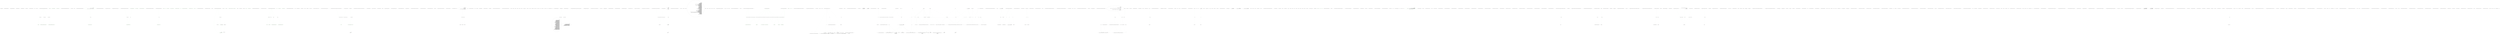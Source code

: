 digraph  {
n7 [label="Nancy.Demo.ApplicationDependencyClass", span=""];
n0 [cluster="Nancy.Demo.ApplicationDependencyClass.ApplicationDependencyClass()", label="Entry Nancy.Demo.ApplicationDependencyClass.ApplicationDependencyClass()", span="11-11"];
n2 [cluster="Nancy.Demo.ApplicationDependencyClass.ApplicationDependencyClass()", label="Exit Nancy.Demo.ApplicationDependencyClass.ApplicationDependencyClass()", span="11-11"];
n3 [cluster="Nancy.Demo.ApplicationDependencyClass.GetContent()", label="Entry Nancy.Demo.ApplicationDependencyClass.GetContent()", span="16-16"];
n5 [cluster="Nancy.Demo.ApplicationDependencyClass.GetContent()", label="Exit Nancy.Demo.ApplicationDependencyClass.GetContent()", span="16-16"];
n6 [cluster="System.DateTime.ToLongTimeString()", label="Entry System.DateTime.ToLongTimeString()", span="0-0"];
m1_8 [cluster="System.ArgumentNullException.ArgumentNullException(string)", file="BasicAuthentication.cs", label="Entry System.ArgumentNullException.ArgumentNullException(string)", span="0-0"];
m1_62 [cluster="string.Trim()", file="BasicAuthentication.cs", label="Entry string.Trim()", span="0-0"];
m1_60 [cluster="string.StartsWith(string)", file="BasicAuthentication.cs", label="Entry string.StartsWith(string)", span="0-0"];
m1_0 [cluster="Nancy.Authentication.Basic.BasicAuthentication.Enable(Nancy.Bootstrapper.IApplicationPipelines, BasicAuthenticationConfiguration)", file="BasicAuthentication.cs", label="Entry Nancy.Authentication.Basic.BasicAuthentication.Enable(Nancy.Bootstrapper.IApplicationPipelines, BasicAuthenticationConfiguration)", span="21-21"];
m1_1 [cluster="Nancy.Authentication.Basic.BasicAuthentication.Enable(Nancy.Bootstrapper.IApplicationPipelines, BasicAuthenticationConfiguration)", color=green, community=0, file="BasicAuthentication.cs", label="applicationPipelines == null", prediction=0, span="23-23"];
m1_2 [cluster="Nancy.Authentication.Basic.BasicAuthentication.Enable(Nancy.Bootstrapper.IApplicationPipelines, BasicAuthenticationConfiguration)", color=green, community=0, file="BasicAuthentication.cs", label="throw new ArgumentNullException(''applicationPipelines'');", prediction=1, span="25-25"];
m1_3 [cluster="Nancy.Authentication.Basic.BasicAuthentication.Enable(Nancy.Bootstrapper.IApplicationPipelines, BasicAuthenticationConfiguration)", color=green, community=0, file="BasicAuthentication.cs", label="configuration == null", prediction=2, span="28-28"];
m1_4 [cluster="Nancy.Authentication.Basic.BasicAuthentication.Enable(Nancy.Bootstrapper.IApplicationPipelines, BasicAuthenticationConfiguration)", color=green, community=0, file="BasicAuthentication.cs", label="throw new ArgumentNullException(''configuration'');", prediction=3, span="30-30"];
m1_5 [cluster="Nancy.Authentication.Basic.BasicAuthentication.Enable(Nancy.Bootstrapper.IApplicationPipelines, BasicAuthenticationConfiguration)", color=green, community=0, file="BasicAuthentication.cs", label="applicationPipelines.BeforeRequest.AddItemToStartOfPipeline(GetCredentialRetrievalHook(configuration))", prediction=2, span="33-33"];
m1_6 [cluster="Nancy.Authentication.Basic.BasicAuthentication.Enable(Nancy.Bootstrapper.IApplicationPipelines, BasicAuthenticationConfiguration)", color=green, community=0, file="BasicAuthentication.cs", label="applicationPipelines.AfterRequest.AddItemToEndOfPipeline(GetAuthenticationPromptHook(configuration))", prediction=2, span="34-34"];
m1_7 [cluster="Nancy.Authentication.Basic.BasicAuthentication.Enable(Nancy.Bootstrapper.IApplicationPipelines, BasicAuthenticationConfiguration)", file="BasicAuthentication.cs", label="Exit Nancy.Authentication.Basic.BasicAuthentication.Enable(Nancy.Bootstrapper.IApplicationPipelines, BasicAuthenticationConfiguration)", span="21-21"];
m1_65 [cluster="string.IsNullOrWhiteSpace(string)", file="BasicAuthentication.cs", label="Entry string.IsNullOrWhiteSpace(string)", span="0-0"];
m1_45 [cluster="Unk.Validate", file="BasicAuthentication.cs", label="Entry Unk.Validate", span=""];
m1_11 [cluster="Nancy.Authentication.Basic.BasicAuthentication.GetAuthenticationPromptHook(BasicAuthenticationConfiguration)", file="BasicAuthentication.cs", label="Entry Nancy.Authentication.Basic.BasicAuthentication.GetAuthenticationPromptHook(BasicAuthenticationConfiguration)", span="79-79"];
m1_32 [cluster="Nancy.Authentication.Basic.BasicAuthentication.GetAuthenticationPromptHook(BasicAuthenticationConfiguration)", color=green, community=1, file="BasicAuthentication.cs", label="return context =>\r\n                {\r\n                    if (context.Response.StatusCode == HttpStatusCode.Unauthorized)\r\n                    {\r\n                        context.Response.Headers[''WWW-Authenticate''] = String.Format(''{0} realm=\''{1}\'''', SCHEME, configuration.Realm);\r\n                    }\r\n                };", prediction=6, span="81-87"];
m1_33 [cluster="Nancy.Authentication.Basic.BasicAuthentication.GetAuthenticationPromptHook(BasicAuthenticationConfiguration)", file="BasicAuthentication.cs", label="Exit Nancy.Authentication.Basic.BasicAuthentication.GetAuthenticationPromptHook(BasicAuthenticationConfiguration)", span="79-79"];
m1_59 [cluster="System.Collections.Generic.IEnumerable<TSource>.FirstOrDefault<TSource>()", file="BasicAuthentication.cs", label="Entry System.Collections.Generic.IEnumerable<TSource>.FirstOrDefault<TSource>()", span="0-0"];
m1_10 [cluster="Nancy.BeforePipeline.AddItemToStartOfPipeline(System.Func<Nancy.NancyContext, Nancy.Response>)", file="BasicAuthentication.cs", label="Entry Nancy.BeforePipeline.AddItemToStartOfPipeline(System.Func<Nancy.NancyContext, Nancy.Response>)", span="96-96"];
m1_31 [cluster="Nancy.Authentication.Basic.BasicAuthentication.RetrieveCredentials(Nancy.NancyContext, BasicAuthenticationConfiguration)", file="BasicAuthentication.cs", label="Entry Nancy.Authentication.Basic.BasicAuthentication.RetrieveCredentials(Nancy.NancyContext, BasicAuthenticationConfiguration)", span="90-90"];
m1_39 [cluster="Nancy.Authentication.Basic.BasicAuthentication.RetrieveCredentials(Nancy.NancyContext, BasicAuthenticationConfiguration)", color=green, community=0, file="BasicAuthentication.cs", label="var credentials = ExtractCredentialsFromHeaders(context.Request)", prediction=7, span="92-92"];
m1_40 [cluster="Nancy.Authentication.Basic.BasicAuthentication.RetrieveCredentials(Nancy.NancyContext, BasicAuthenticationConfiguration)", color=green, community=0, file="BasicAuthentication.cs", label="credentials != null && credentials.Length == 2", prediction=8, span="94-94"];
m1_41 [cluster="Nancy.Authentication.Basic.BasicAuthentication.RetrieveCredentials(Nancy.NancyContext, BasicAuthenticationConfiguration)", color=green, community=0, file="BasicAuthentication.cs", label="configuration.UserValidator.Validate(credentials[0], credentials[1])", prediction=7, span="96-96"];
m1_42 [cluster="Nancy.Authentication.Basic.BasicAuthentication.RetrieveCredentials(Nancy.NancyContext, BasicAuthenticationConfiguration)", color=green, community=0, file="BasicAuthentication.cs", label="context.Items[SecurityConventions.AuthenticatedUsernameKey] = credentials[0]", prediction=10, span="98-98"];
m1_43 [cluster="Nancy.Authentication.Basic.BasicAuthentication.RetrieveCredentials(Nancy.NancyContext, BasicAuthenticationConfiguration)", file="BasicAuthentication.cs", label="Exit Nancy.Authentication.Basic.BasicAuthentication.RetrieveCredentials(Nancy.NancyContext, BasicAuthenticationConfiguration)", span="90-90"];
m1_44 [cluster="Nancy.Authentication.Basic.BasicAuthentication.ExtractCredentialsFromHeaders(Nancy.Request)", file="BasicAuthentication.cs", label="Entry Nancy.Authentication.Basic.BasicAuthentication.ExtractCredentialsFromHeaders(Nancy.Request)", span="103-103"];
m1_46 [cluster="Nancy.Authentication.Basic.BasicAuthentication.ExtractCredentialsFromHeaders(Nancy.Request)", color=green, community=0, file="BasicAuthentication.cs", label="IEnumerable<string> values", prediction=11, span="105-105"];
m1_47 [cluster="Nancy.Authentication.Basic.BasicAuthentication.ExtractCredentialsFromHeaders(Nancy.Request)", color=green, community=0, file="BasicAuthentication.cs", label="!request.Headers.TryGetValue(''Authorization'', out values)", prediction=12, span="107-107"];
m1_48 [cluster="Nancy.Authentication.Basic.BasicAuthentication.ExtractCredentialsFromHeaders(Nancy.Request)", color=green, community=0, file="BasicAuthentication.cs", label="return null;", prediction=13, span="109-109"];
m1_49 [cluster="Nancy.Authentication.Basic.BasicAuthentication.ExtractCredentialsFromHeaders(Nancy.Request)", color=green, community=0, file="BasicAuthentication.cs", label="var authorization = values.FirstOrDefault()", prediction=14, span="112-112"];
m1_50 [cluster="Nancy.Authentication.Basic.BasicAuthentication.ExtractCredentialsFromHeaders(Nancy.Request)", color=green, community=0, file="BasicAuthentication.cs", label="authorization == null || !authorization.StartsWith(SCHEME)", prediction=15, span="114-114"];
m1_52 [cluster="Nancy.Authentication.Basic.BasicAuthentication.ExtractCredentialsFromHeaders(Nancy.Request)", color=green, community=0, file="BasicAuthentication.cs", label="var encodedUserPass = authorization.Substring(SCHEME.Length).Trim()", prediction=16, span="121-121"];
m1_51 [cluster="Nancy.Authentication.Basic.BasicAuthentication.ExtractCredentialsFromHeaders(Nancy.Request)", color=green, community=0, file="BasicAuthentication.cs", label="return null;", prediction=17, span="116-116"];
m1_53 [cluster="Nancy.Authentication.Basic.BasicAuthentication.ExtractCredentialsFromHeaders(Nancy.Request)", color=green, community=0, file="BasicAuthentication.cs", label="var userPass = Encoding.UTF8.GetString(Convert.FromBase64String(encodedUserPass))", prediction=18, span="122-122"];
m1_54 [cluster="Nancy.Authentication.Basic.BasicAuthentication.ExtractCredentialsFromHeaders(Nancy.Request)", color=green, community=0, file="BasicAuthentication.cs", label="return String.IsNullOrWhiteSpace(userPass) ? null : userPass.Split(':');", prediction=19, span="124-124"];
m1_55 [cluster="Nancy.Authentication.Basic.BasicAuthentication.ExtractCredentialsFromHeaders(Nancy.Request)", color=green, community=0, file="BasicAuthentication.cs", label=FormatException, prediction=20, span="126-126"];
m1_56 [cluster="Nancy.Authentication.Basic.BasicAuthentication.ExtractCredentialsFromHeaders(Nancy.Request)", color=green, community=0, file="BasicAuthentication.cs", label="return null;", prediction=21, span="128-128"];
m1_57 [cluster="Nancy.Authentication.Basic.BasicAuthentication.ExtractCredentialsFromHeaders(Nancy.Request)", file="BasicAuthentication.cs", label="Exit Nancy.Authentication.Basic.BasicAuthentication.ExtractCredentialsFromHeaders(Nancy.Request)", span="103-103"];
m1_12 [cluster="Nancy.AfterPipeline.AddItemToEndOfPipeline(System.Action<Nancy.NancyContext>)", file="BasicAuthentication.cs", label="Entry Nancy.AfterPipeline.AddItemToEndOfPipeline(System.Action<Nancy.NancyContext>)", span="86-86"];
m1_34 [cluster="lambda expression", file="BasicAuthentication.cs", label="Entry lambda expression", span="81-87"];
m1_28 [cluster="lambda expression", color=green, community=0, file="BasicAuthentication.cs", label="RetrieveCredentials(context, configuration)", prediction=22, span="74-74"];
m1_27 [cluster="lambda expression", file="BasicAuthentication.cs", label="Entry lambda expression", span="72-76"];
m1_29 [cluster="lambda expression", color=green, community=0, file="BasicAuthentication.cs", label="return null;", prediction=23, span="75-75"];
m1_30 [cluster="lambda expression", file="BasicAuthentication.cs", label="Exit lambda expression", span="72-76"];
m1_35 [cluster="lambda expression", color=green, community=0, file="BasicAuthentication.cs", label="context.Response.StatusCode == HttpStatusCode.Unauthorized", prediction=6, span="83-83"];
m1_36 [cluster="lambda expression", color=green, community=0, file="BasicAuthentication.cs", label="context.Response.Headers[''WWW-Authenticate''] = String.Format(''{0} realm=\''{1}\'''', SCHEME, configuration.Realm)", prediction=25, span="85-85"];
m1_37 [cluster="lambda expression", file="BasicAuthentication.cs", label="Exit lambda expression", span="81-87"];
m1_63 [cluster="System.Convert.FromBase64String(string)", file="BasicAuthentication.cs", label="Entry System.Convert.FromBase64String(string)", span="0-0"];
m1_66 [cluster="string.Split(params char[])", file="BasicAuthentication.cs", label="Entry string.Split(params char[])", span="0-0"];
m1_9 [cluster="Nancy.Authentication.Basic.BasicAuthentication.GetCredentialRetrievalHook(BasicAuthenticationConfiguration)", file="BasicAuthentication.cs", label="Entry Nancy.Authentication.Basic.BasicAuthentication.GetCredentialRetrievalHook(BasicAuthenticationConfiguration)", span="65-65"];
m1_23 [cluster="Nancy.Authentication.Basic.BasicAuthentication.GetCredentialRetrievalHook(BasicAuthenticationConfiguration)", color=green, community=0, file="BasicAuthentication.cs", label="configuration == null", prediction=26, span="67-67"];
m1_24 [cluster="Nancy.Authentication.Basic.BasicAuthentication.GetCredentialRetrievalHook(BasicAuthenticationConfiguration)", color=green, community=0, file="BasicAuthentication.cs", label="throw new ArgumentNullException(''configuration'');", prediction=27, span="69-69"];
m1_25 [cluster="Nancy.Authentication.Basic.BasicAuthentication.GetCredentialRetrievalHook(BasicAuthenticationConfiguration)", color=green, community=1, file="BasicAuthentication.cs", label="return context =>\r\n                {\r\n                    RetrieveCredentials(context, configuration);\r\n                    return null;\r\n                };", prediction=22, span="72-76"];
m1_26 [cluster="Nancy.Authentication.Basic.BasicAuthentication.GetCredentialRetrievalHook(BasicAuthenticationConfiguration)", file="BasicAuthentication.cs", label="Exit Nancy.Authentication.Basic.BasicAuthentication.GetCredentialRetrievalHook(BasicAuthenticationConfiguration)", span="65-65"];
m1_58 [cluster="System.Collections.Generic.IDictionary<TKey, TValue>.TryGetValue(TKey, out TValue)", file="BasicAuthentication.cs", label="Entry System.Collections.Generic.IDictionary<TKey, TValue>.TryGetValue(TKey, out TValue)", span="0-0"];
m1_13 [cluster="Nancy.Authentication.Basic.BasicAuthentication.Enable(Nancy.NancyModule, BasicAuthenticationConfiguration)", file="BasicAuthentication.cs", label="Entry Nancy.Authentication.Basic.BasicAuthentication.Enable(Nancy.NancyModule, BasicAuthenticationConfiguration)", span="42-42"];
m1_14 [cluster="Nancy.Authentication.Basic.BasicAuthentication.Enable(Nancy.NancyModule, BasicAuthenticationConfiguration)", color=green, community=0, file="BasicAuthentication.cs", label="module == null", prediction=29, span="44-44"];
m1_15 [cluster="Nancy.Authentication.Basic.BasicAuthentication.Enable(Nancy.NancyModule, BasicAuthenticationConfiguration)", color=green, community=0, file="BasicAuthentication.cs", label="throw new ArgumentNullException(''module'');", prediction=30, span="46-46"];
m1_16 [cluster="Nancy.Authentication.Basic.BasicAuthentication.Enable(Nancy.NancyModule, BasicAuthenticationConfiguration)", color=green, community=0, file="BasicAuthentication.cs", label="configuration == null", prediction=31, span="49-49"];
m1_17 [cluster="Nancy.Authentication.Basic.BasicAuthentication.Enable(Nancy.NancyModule, BasicAuthenticationConfiguration)", color=green, community=0, file="BasicAuthentication.cs", label="throw new ArgumentNullException(''configuration'');", prediction=32, span="51-51"];
m1_18 [cluster="Nancy.Authentication.Basic.BasicAuthentication.Enable(Nancy.NancyModule, BasicAuthenticationConfiguration)", color=green, community=0, file="BasicAuthentication.cs", label="module.RequiresAuthentication()", prediction=31, span="54-54"];
m1_19 [cluster="Nancy.Authentication.Basic.BasicAuthentication.Enable(Nancy.NancyModule, BasicAuthenticationConfiguration)", color=green, community=0, file="BasicAuthentication.cs", label="module.Before.AddItemToStartOfPipeline(GetCredentialRetrievalHook(configuration))", prediction=31, span="55-55"];
m1_20 [cluster="Nancy.Authentication.Basic.BasicAuthentication.Enable(Nancy.NancyModule, BasicAuthenticationConfiguration)", color=green, community=0, file="BasicAuthentication.cs", label="module.After.AddItemToEndOfPipeline(GetAuthenticationPromptHook(configuration))", prediction=31, span="56-56"];
m1_21 [cluster="Nancy.Authentication.Basic.BasicAuthentication.Enable(Nancy.NancyModule, BasicAuthenticationConfiguration)", file="BasicAuthentication.cs", label="Exit Nancy.Authentication.Basic.BasicAuthentication.Enable(Nancy.NancyModule, BasicAuthenticationConfiguration)", span="42-42"];
m1_38 [cluster="Unk.Format", file="BasicAuthentication.cs", label="Entry Unk.Format", span=""];
m1_22 [cluster="Nancy.NancyModule.RequiresAuthentication()", file="BasicAuthentication.cs", label="Entry Nancy.NancyModule.RequiresAuthentication()", span="15-15"];
m1_64 [cluster="System.Text.Encoding.GetString(byte[])", file="BasicAuthentication.cs", label="Entry System.Text.Encoding.GetString(byte[])", span="0-0"];
m1_61 [cluster="string.Substring(int)", file="BasicAuthentication.cs", label="Entry string.Substring(int)", span="0-0"];
m1_67 [file="BasicAuthentication.cs", label=BasicAuthenticationConfiguration, span=""];
m1_68 [file="BasicAuthentication.cs", label=BasicAuthenticationConfiguration, span=""];
m6_11 [cluster="System.Func<T, TResult>.Invoke(T)", file="DefaultViewCache.cs", label="Entry System.Func<T, TResult>.Invoke(T)", span="0-0"];
m6_3 [cluster="System.Collections.Concurrent.ConcurrentDictionary<TKey, TValue>.ConcurrentDictionary()", file="DefaultViewCache.cs", label="Entry System.Collections.Concurrent.ConcurrentDictionary<TKey, TValue>.ConcurrentDictionary()", span="0-0"];
m6_7 [cluster="System.Collections.Concurrent.ConcurrentDictionary<TKey, TValue>.GetOrAdd(TKey, System.Func<TKey, TValue>)", file="DefaultViewCache.cs", label="Entry System.Collections.Concurrent.ConcurrentDictionary<TKey, TValue>.GetOrAdd(TKey, System.Func<TKey, TValue>)", span="0-0"];
m6_4 [cluster="Nancy.ViewEngines.DefaultViewCache.GetOrAdd<TCompiledView>(Nancy.ViewEngines.ViewLocationResult, System.Func<Nancy.ViewEngines.ViewLocationResult, TCompiledView>)", file="DefaultViewCache.cs", label="Entry Nancy.ViewEngines.DefaultViewCache.GetOrAdd<TCompiledView>(Nancy.ViewEngines.ViewLocationResult, System.Func<Nancy.ViewEngines.ViewLocationResult, TCompiledView>)", span="27-27"];
m6_5 [cluster="Nancy.ViewEngines.DefaultViewCache.GetOrAdd<TCompiledView>(Nancy.ViewEngines.ViewLocationResult, System.Func<Nancy.ViewEngines.ViewLocationResult, TCompiledView>)", color=green, community=0, file="DefaultViewCache.cs", label="return (TCompiledView)this.cache.GetOrAdd(viewLocationResult, (x) => valueFactory(x));", prediction=36, span="29-29"];
m6_6 [cluster="Nancy.ViewEngines.DefaultViewCache.GetOrAdd<TCompiledView>(Nancy.ViewEngines.ViewLocationResult, System.Func<Nancy.ViewEngines.ViewLocationResult, TCompiledView>)", file="DefaultViewCache.cs", label="Exit Nancy.ViewEngines.DefaultViewCache.GetOrAdd<TCompiledView>(Nancy.ViewEngines.ViewLocationResult, System.Func<Nancy.ViewEngines.ViewLocationResult, TCompiledView>)", span="27-27"];
m6_0 [cluster="Nancy.ViewEngines.DefaultViewCache.DefaultViewCache()", file="DefaultViewCache.cs", label="Entry Nancy.ViewEngines.DefaultViewCache.DefaultViewCache()", span="15-15"];
m6_1 [cluster="Nancy.ViewEngines.DefaultViewCache.DefaultViewCache()", file="DefaultViewCache.cs", label="this.cache = new ConcurrentDictionary<ViewLocationResult, object>()", span="17-17"];
m6_2 [cluster="Nancy.ViewEngines.DefaultViewCache.DefaultViewCache()", file="DefaultViewCache.cs", label="Exit Nancy.ViewEngines.DefaultViewCache.DefaultViewCache()", span="15-15"];
m6_8 [cluster="lambda expression", file="DefaultViewCache.cs", label="Entry lambda expression", span="29-29"];
m6_9 [cluster="lambda expression", color=green, community=0, file="DefaultViewCache.cs", label="valueFactory(x)", prediction=37, span="29-29"];
m6_10 [cluster="lambda expression", file="DefaultViewCache.cs", label="Exit lambda expression", span="29-29"];
m6_12 [file="DefaultViewCache.cs", label="Nancy.ViewEngines.DefaultViewCache", span=""];
m6_13 [file="DefaultViewCache.cs", label="System.Func<Nancy.ViewEngines.ViewLocationResult, TCompiledView>", span=""];
m7_3 [cluster="TinyIoC.TinyIoCContainer.Register<RegisterType, RegisterImplementation>()", file="DemoBootStrapper.cs", label="Entry TinyIoC.TinyIoCContainer.Register<RegisterType, RegisterImplementation>()", span="850-850"];
m7_0 [cluster="Nancy.Demo.DemoBootStrapper.ConfigureApplicationContainer(TinyIoC.TinyIoCContainer)", file="DemoBootStrapper.cs", label="Entry Nancy.Demo.DemoBootStrapper.ConfigureApplicationContainer(TinyIoC.TinyIoCContainer)", span="12-12"];
m7_2 [cluster="Nancy.Demo.DemoBootStrapper.ConfigureApplicationContainer(TinyIoC.TinyIoCContainer)", file="DemoBootStrapper.cs", label="Exit Nancy.Demo.DemoBootStrapper.ConfigureApplicationContainer(TinyIoC.TinyIoCContainer)", span="12-12"];
m7_4 [cluster="TinyIoC.TinyIoCContainer.RegisterOptions.AsSingleton()", file="DemoBootStrapper.cs", label="Entry TinyIoC.TinyIoCContainer.RegisterOptions.AsSingleton()", span="485-485"];
m7_9 [cluster="Nancy.Bootstrapper.NancyBootstrapperWithRequestContainerBase<TContainer>.ConfigureRequestContainer(TContainer)", file="DemoBootStrapper.cs", label="Entry Nancy.Bootstrapper.NancyBootstrapperWithRequestContainerBase<TContainer>.ConfigureRequestContainer(TContainer)", span="91-91"];
m7_5 [cluster="Nancy.Demo.DemoBootStrapper.ConfigureRequestContainer(TinyIoC.TinyIoCContainer)", file="DemoBootStrapper.cs", label="Entry Nancy.Demo.DemoBootStrapper.ConfigureRequestContainer(TinyIoC.TinyIoCContainer)", span="19-19"];
m7_8 [cluster="Nancy.Demo.DemoBootStrapper.ConfigureRequestContainer(TinyIoC.TinyIoCContainer)", file="DemoBootStrapper.cs", label="Exit Nancy.Demo.DemoBootStrapper.ConfigureRequestContainer(TinyIoC.TinyIoCContainer)", span="19-19"];
m7_10 [file="DemoBootStrapper.cs", label="Nancy.Demo.DemoBootStrapper", span=""];
m8_29 [cluster="Nancy.ViewEngines.IViewLocationProvider.GetLocatedViews(System.Collections.Generic.IEnumerable<string>)", file="DependencyModule.cs", label="Entry Nancy.ViewEngines.IViewLocationProvider.GetLocatedViews(System.Collections.Generic.IEnumerable<string>)", span="15-15"];
m8_12 [cluster="Nancy.Demo.MarkdownViewEngine.Modules.HomeModule.GetModel()", file="DependencyModule.cs", label="Entry Nancy.Demo.MarkdownViewEngine.Modules.HomeModule.GetModel()", span="40-40"];
m8_25 [cluster="Nancy.Demo.MarkdownViewEngine.Modules.HomeModule.GetModel()", file="DependencyModule.cs", label="var views = this.viewLocationProvider.GetLocatedViews(new[] { ''md'', ''markdown'' })", span="42-42"];
m8_26 [cluster="Nancy.Demo.MarkdownViewEngine.Modules.HomeModule.GetModel()", file="DependencyModule.cs", label="var model = views.Select(x =>\r\n            {\r\n                var markdown = x.Contents().ReadToEnd();\r\n                return new BlogModel(markdown);\r\n            })\r\n            .Where(x => x.BlogDate.Date <= DateTime.Today) //Allow for future posts to be lined up but don't show\r\n            .OrderByDescending(x => x.BlogDate)\r\n            .ToList()", span="43-50"];
m8_27 [cluster="Nancy.Demo.MarkdownViewEngine.Modules.HomeModule.GetModel()", file="DependencyModule.cs", label="return model;", span="52-52"];
m8_28 [cluster="Nancy.Demo.MarkdownViewEngine.Modules.HomeModule.GetModel()", file="DependencyModule.cs", label="Exit Nancy.Demo.MarkdownViewEngine.Modules.HomeModule.GetModel()", span="40-40"];
m8_33 [cluster="Unk.ToList", file="DependencyModule.cs", label="Entry Unk.ToList", span=""];
m8_32 [cluster="Unk.OrderByDescending", file="DependencyModule.cs", label="Entry Unk.OrderByDescending", span=""];
m8_13 [cluster="System.Dynamic.ExpandoObject.ExpandoObject()", file="DependencyModule.cs", label="Entry System.Dynamic.ExpandoObject.ExpandoObject()", span="0-0"];
m8_40 [cluster="Nancy.Demo.MarkdownViewEngine.BlogModel.BlogModel(string)", file="DependencyModule.cs", label="Entry Nancy.Demo.MarkdownViewEngine.BlogModel.BlogModel(string)", span="35-35"];
m8_39 [cluster="System.IO.TextReader.ReadToEnd()", file="DependencyModule.cs", label="Entry System.IO.TextReader.ReadToEnd()", span="0-0"];
m8_0 [cluster="Nancy.Demo.MarkdownViewEngine.Modules.HomeModule.HomeModule(Nancy.ViewEngines.IViewLocationProvider)", file="DependencyModule.cs", label="Entry Nancy.Demo.MarkdownViewEngine.Modules.HomeModule.HomeModule(Nancy.ViewEngines.IViewLocationProvider)", span="12-12"];
m8_4 [cluster="Nancy.Demo.MarkdownViewEngine.Modules.HomeModule.HomeModule(Nancy.ViewEngines.IViewLocationProvider)", file="DependencyModule.cs", label="Exit Nancy.Demo.MarkdownViewEngine.Modules.HomeModule.HomeModule(Nancy.ViewEngines.IViewLocationProvider)", span="12-12"];
m8_44 [cluster="lambda expression", file="DependencyModule.cs", label="Entry lambda expression", span="49-49"];
m8_5 [cluster="lambda expression", file="DependencyModule.cs", label="Entry lambda expression", span="16-25"];
m8_11 [cluster="lambda expression", file="DependencyModule.cs", label="Exit lambda expression", span="16-25"];
m8_14 [cluster="lambda expression", file="DependencyModule.cs", label="Entry lambda expression", span="27-37"];
m8_22 [cluster="lambda expression", file="DependencyModule.cs", label="Entry lambda expression", span="34-34"];
m8_20 [cluster="lambda expression", file="DependencyModule.cs", label="Exit lambda expression", span="27-37"];
m8_24 [cluster="lambda expression", file="DependencyModule.cs", label="Exit lambda expression", span="34-34"];
m8_34 [cluster="lambda expression", file="DependencyModule.cs", label="Entry lambda expression", span="43-47"];
m8_41 [cluster="lambda expression", file="DependencyModule.cs", label="Entry lambda expression", span="48-48"];
m8_35 [cluster="lambda expression", file="DependencyModule.cs", label="var markdown = x.Contents().ReadToEnd()", span="45-45"];
m8_36 [cluster="lambda expression", file="DependencyModule.cs", label="return new BlogModel(markdown);", span="46-46"];
m8_37 [cluster="lambda expression", file="DependencyModule.cs", label="Exit lambda expression", span="43-47"];
m8_42 [cluster="lambda expression", file="DependencyModule.cs", label="x.BlogDate.Date <= DateTime.Today", span="48-48"];
m8_43 [cluster="lambda expression", file="DependencyModule.cs", label="Exit lambda expression", span="48-48"];
m8_45 [cluster="lambda expression", file="DependencyModule.cs", label="x.BlogDate", span="49-49"];
m8_46 [cluster="lambda expression", file="DependencyModule.cs", label="Exit lambda expression", span="49-49"];
m8_31 [cluster="Unk.Where", file="DependencyModule.cs", label="Entry Unk.Where", span=""];
m8_38 [cluster="System.Func<TResult>.Invoke()", file="DependencyModule.cs", label="Entry System.Func<TResult>.Invoke()", span="0-0"];
m8_21 [cluster="Unk.FirstOrDefault", file="DependencyModule.cs", label="Entry Unk.FirstOrDefault", span=""];
m8_30 [cluster="Unk.Select", file="DependencyModule.cs", label="Entry Unk.Select", span=""];
m8_47 [file="DependencyModule.cs", label="Nancy.Demo.MarkdownViewEngine.Modules.HomeModule", span=""];
m8_48 [file="DependencyModule.cs", label=dynamic, span=""];
m9_23 [cluster="Nancy.Bootstrapper.NancyInternalConfiguration.GetTypeRegistrations()", file="DynamicDictionaryValue.cs", label="Entry Nancy.Bootstrapper.NancyInternalConfiguration.GetTypeRegistrations()", span="216-216"];
m9_24 [cluster="Nancy.Bootstrapper.NancyInternalConfiguration.GetTypeRegistrations()", file="DynamicDictionaryValue.cs", label="return new[]\r\n            {\r\n                new TypeRegistration(typeof(IRouteResolver), this.RouteResolver),\r\n                new TypeRegistration(typeof(INancyEngine), this.NancyEngine),\r\n                new TypeRegistration(typeof(IRouteCache), this.RouteCache),\r\n                new TypeRegistration(typeof(IRouteCacheProvider), this.RouteCacheProvider),\r\n                new TypeRegistration(typeof(IRoutePatternMatcher), this.RoutePatternMatcher),\r\n                new TypeRegistration(typeof(IViewLocator), this.ViewLocator),\r\n                new TypeRegistration(typeof(IViewFactory), this.ViewFactory),\r\n                new TypeRegistration(typeof(INancyContextFactory), this.ContextFactory),\r\n                new TypeRegistration(typeof(INancyModuleBuilder), this.NancyModuleBuilder),\r\n                new TypeRegistration(typeof(IResponseFormatterFactory), this.ResponseFormatterFactory),\r\n                new TypeRegistration(typeof(IModelBinderLocator), this.ModelBinderLocator),\r\n                new TypeRegistration(typeof(IBinder), this.Binder),\r\n                new TypeRegistration(typeof(BindingDefaults), this.BindingDefaults),\r\n                new TypeRegistration(typeof(IFieldNameConverter), this.FieldNameConverter),\r\n                new TypeRegistration(typeof(IViewResolver), this.ViewResolver),\r\n                new TypeRegistration(typeof(IViewCache), this.ViewCache),\r\n                new TypeRegistration(typeof(IRenderContextFactory), this.RenderContextFactory),\r\n                new TypeRegistration(typeof(IViewLocationProvider), this.ViewLocationProvider),\r\n                new TypeRegistration(typeof(ICsrfTokenValidator), this.CsrfTokenValidator),\r\n                new TypeRegistration(typeof(IObjectSerializer), this.ObjectSerializer),\r\n                new TypeRegistration(typeof(IModelValidatorLocator), this.ModelValidatorLocator),\r\n                new TypeRegistration(typeof(IRequestTracing), this.RequestTracing),\r\n                new TypeRegistration(typeof(IRouteInvoker), this.RouteInvoker),\r\n                new TypeRegistration(typeof(IRequestDispatcher), this.RequestDispatcher),\r\n                new TypeRegistration(typeof(IDiagnostics), this.Diagnostics),\r\n                new TypeRegistration(typeof(IRouteSegmentExtractor), this.RouteSegmentExtractor),\r\n                new TypeRegistration(typeof(IRouteDescriptionProvider), this.RouteDescriptionProvider),\r\n                new TypeRegistration(typeof(ICultureService), this.CultureService),\r\n                new TypeRegistration(typeof(ITextResource), this.TextResource),\r\n                new TypeRegistration(typeof(IResourceAssemblyProvider), this.ResourceAssemblyProvider),\r\n                new TypeRegistration(typeof(IResourceReader), this.ResourceReader),\r\n                new TypeRegistration(typeof(IStaticContentProvider), this.StaticContentProvider),\r\n                new TypeRegistration(typeof(IRouteResolverTrie), this.RouteResolverTrie),\r\n                new TypeRegistration(typeof(ITrieNodeFactory), this.TrieNodeFactory),\r\n                new TypeRegistration(typeof(IRequestTraceFactory), this.RequestTraceFactory),\r\n                new TypeRegistration(typeof(IResponseNegotiator), this.ResponseNegotiator),\r\n                new TypeRegistration(typeof(INancyEnvironmentConfigurator), this.EnvironmentConfigurator),\r\n                new TypeRegistration(typeof(INancyEnvironmentFactory), this.EnvironmentFactory),\r\n                new TypeRegistration(typeof(ISerializerFactory), this.SerializerFactory),\r\n                new TypeRegistration(typeof(IRuntimeEnvironmentInformation), this.RuntimeEnvironmentInformation)\r\n            };", span="218-260"];
m9_25 [cluster="Nancy.Bootstrapper.NancyInternalConfiguration.GetTypeRegistrations()", file="DynamicDictionaryValue.cs", label="Exit Nancy.Bootstrapper.NancyInternalConfiguration.GetTypeRegistrations()", span="216-216"];
m9_30 [cluster="Nancy.Bootstrapper.CollectionTypeRegistration.CollectionTypeRegistration(System.Type, System.Collections.Generic.IEnumerable<System.Type>, Nancy.Bootstrapper.Lifetime)", file="DynamicDictionaryValue.cs", label="Entry Nancy.Bootstrapper.CollectionTypeRegistration.CollectionTypeRegistration(System.Type, System.Collections.Generic.IEnumerable<System.Type>, Nancy.Bootstrapper.Lifetime)", span="21-21"];
m9_7 [cluster="Nancy.ITypeCatalog.GetTypesAssignableTo<TType>(Nancy.TypeResolveStrategy)", file="DynamicDictionaryValue.cs", label="Entry Nancy.ITypeCatalog.GetTypesAssignableTo<TType>(Nancy.TypeResolveStrategy)", span="39-39"];
m9_9 [cluster="System.Collections.Generic.IEnumerable<TSource>.Concat<TSource>(System.Collections.Generic.IEnumerable<TSource>)", file="DynamicDictionaryValue.cs", label="Entry System.Collections.Generic.IEnumerable<TSource>.Concat<TSource>(System.Collections.Generic.IEnumerable<TSource>)", span="0-0"];
m9_21 [cluster="System.Func<T, TResult>.Invoke(T)", file="DynamicDictionaryValue.cs", label="Entry System.Func<T, TResult>.Invoke(T)", span="0-0"];
m9_4 [cluster="Nancy.ITypeCatalog.GetTypesAssignableTo<TType>()", file="DynamicDictionaryValue.cs", label="Entry Nancy.ITypeCatalog.GetTypesAssignableTo<TType>()", span="27-27"];
m9_3 [cluster="Nancy.Bootstrapper.NancyInternalConfiguration.NancyInternalConfiguration()", file="DynamicDictionaryValue.cs", label="Entry Nancy.Bootstrapper.NancyInternalConfiguration.NancyInternalConfiguration()", span="25-25"];
m9_27 [cluster="Nancy.Bootstrapper.NancyInternalConfiguration.GetCollectionTypeRegistrations()", file="DynamicDictionaryValue.cs", label="Entry Nancy.Bootstrapper.NancyInternalConfiguration.GetCollectionTypeRegistrations()", span="267-267"];
m9_28 [cluster="Nancy.Bootstrapper.NancyInternalConfiguration.GetCollectionTypeRegistrations()", file="DynamicDictionaryValue.cs", label="return new[]\r\n            {\r\n                new CollectionTypeRegistration(typeof(IResponseProcessor), this.ResponseProcessors),\r\n                new CollectionTypeRegistration(typeof(ISerializer), this.Serializers),\r\n                new CollectionTypeRegistration(typeof(IStatusCodeHandler), this.StatusCodeHandlers),\r\n                new CollectionTypeRegistration(typeof(IDiagnosticsProvider), this.InteractiveDiagnosticProviders),\r\n                new CollectionTypeRegistration(typeof(IRouteSegmentConstraint), this.RouteSegmentConstraints),\r\n                new CollectionTypeRegistration(typeof(IRouteMetadataProvider), this.RouteMetadataProviders),\r\n                new CollectionTypeRegistration(typeof(INancyDefaultConfigurationProvider), this.DefaultConfigurationProviders),\r\n            };", span="269-278"];
m9_29 [cluster="Nancy.Bootstrapper.NancyInternalConfiguration.GetCollectionTypeRegistrations()", file="DynamicDictionaryValue.cs", label="Exit Nancy.Bootstrapper.NancyInternalConfiguration.GetCollectionTypeRegistrations()", span="267-267"];
m9_5 [cluster="System.Collections.Generic.IEnumerable<TSource>.ToList<TSource>()", file="DynamicDictionaryValue.cs", label="Entry System.Collections.Generic.IEnumerable<TSource>.ToList<TSource>()", span="0-0"];
m9_6 [cluster="System.Collections.Generic.List<T>.List(System.Collections.Generic.IEnumerable<T>)", file="DynamicDictionaryValue.cs", label="Entry System.Collections.Generic.List<T>.List(System.Collections.Generic.IEnumerable<T>)", span="0-0"];
m9_8 [cluster="System.Collections.Generic.IEnumerable<TSource>.Union<TSource>(System.Collections.Generic.IEnumerable<TSource>)", file="DynamicDictionaryValue.cs", label="Entry System.Collections.Generic.IEnumerable<TSource>.Union<TSource>(System.Collections.Generic.IEnumerable<TSource>)", span="0-0"];
m9_13 [cluster="Nancy.Bootstrapper.NancyInternalConfiguration.WithOverrides(System.Action<Nancy.Bootstrapper.NancyInternalConfiguration>)", file="DynamicDictionaryValue.cs", label="Entry Nancy.Bootstrapper.NancyInternalConfiguration.WithOverrides(System.Action<Nancy.Bootstrapper.NancyInternalConfiguration>)", span="199-199"];
m9_14 [cluster="Nancy.Bootstrapper.NancyInternalConfiguration.WithOverrides(System.Action<Nancy.Bootstrapper.NancyInternalConfiguration>)", file="DynamicDictionaryValue.cs", label="return catalog =>\r\n            {\r\n                var configuration =\r\n                    Default.Invoke(catalog);\r\n\r\n                builder.Invoke(configuration);\r\n\r\n                return configuration;\r\n            };", span="201-209"];
m9_15 [cluster="Nancy.Bootstrapper.NancyInternalConfiguration.WithOverrides(System.Action<Nancy.Bootstrapper.NancyInternalConfiguration>)", file="DynamicDictionaryValue.cs", label="Exit Nancy.Bootstrapper.NancyInternalConfiguration.WithOverrides(System.Action<Nancy.Bootstrapper.NancyInternalConfiguration>)", span="199-199"];
m9_22 [cluster="System.Action<T>.Invoke(T)", file="DynamicDictionaryValue.cs", label="Entry System.Action<T>.Invoke(T)", span="0-0"];
m9_16 [cluster="lambda expression", file="DynamicDictionaryValue.cs", label="Entry lambda expression", span="201-209"];
m9_0 [cluster="lambda expression", file="DynamicDictionaryValue.cs", label="Entry lambda expression", span="34-83"];
m9_1 [cluster="lambda expression", file="DynamicDictionaryValue.cs", label="new NancyInternalConfiguration\r\n                {\r\n                    Binder = typeof(DefaultBinder),\r\n                    BindingDefaults = typeof(BindingDefaults),\r\n                    ContextFactory = typeof(DefaultNancyContextFactory),\r\n                    CsrfTokenValidator = typeof(DefaultCsrfTokenValidator),\r\n                    CultureService = typeof(DefaultCultureService),\r\n                    DefaultConfigurationProviders = typeCatalog.GetTypesAssignableTo<INancyDefaultConfigurationProvider>().ToList(),\r\n                    Diagnostics = typeof(DefaultDiagnostics),\r\n                    EnvironmentFactory = typeof(DefaultNancyEnvironmentFactory),\r\n                    EnvironmentConfigurator = typeof(DefaultNancyEnvironmentConfigurator),\r\n                    FieldNameConverter = typeof(DefaultFieldNameConverter),\r\n                    InteractiveDiagnosticProviders = new List<Type>(typeCatalog.GetTypesAssignableTo<IDiagnosticsProvider>()),\r\n                    ModelBinderLocator = typeof(DefaultModelBinderLocator),\r\n                    ModelValidatorLocator = typeof(DefaultValidatorLocator),\r\n                    NancyEngine = typeof(NancyEngine),\r\n                    NancyModuleBuilder = typeof(DefaultNancyModuleBuilder),\r\n                    ObjectSerializer = typeof(DefaultObjectSerializer),\r\n                    RenderContextFactory = typeof(DefaultRenderContextFactory),\r\n                    RequestDispatcher = typeof(DefaultRequestDispatcher),\r\n                    RequestTraceFactory = typeof(DefaultRequestTraceFactory),\r\n                    RequestTracing = typeof(DefaultRequestTracing),\r\n                    ResourceAssemblyProvider = typeof(ResourceAssemblyProvider),\r\n                    ResourceReader = typeof(DefaultResourceReader),\r\n                    ResponseFormatterFactory = typeof(DefaultResponseFormatterFactory),\r\n                    ResponseNegotiator = typeof(DefaultResponseNegotiator),\r\n                    ResponseProcessors = typeCatalog.GetTypesAssignableTo<IResponseProcessor>().ToList(),\r\n                    RouteCache = typeof(RouteCache),\r\n                    RouteCacheProvider = typeof(DefaultRouteCacheProvider),\r\n                    RouteInvoker = typeof(DefaultRouteInvoker),\r\n                    RoutePatternMatcher = typeof(DefaultRoutePatternMatcher),\r\n                    RouteResolver = typeof(DefaultRouteResolver),\r\n                    RouteResolverTrie = typeof(RouteResolverTrie),\r\n                    RouteSegmentConstraints = typeCatalog.GetTypesAssignableTo<IRouteSegmentConstraint>().ToList(),\r\n                    RouteSegmentExtractor = typeof(DefaultRouteSegmentExtractor),\r\n                    RouteMetadataProviders = typeCatalog.GetTypesAssignableTo<IRouteMetadataProvider>().ToList(),\r\n                    RouteDescriptionProvider = typeof(DefaultRouteDescriptionProvider),\r\n                    RuntimeEnvironmentInformation = typeof(DefaultRuntimeEnvironmentInformation),\r\n                    SerializerFactory = typeof(DefaultSerializerFactory),\r\n                    Serializers = typeCatalog.GetTypesAssignableTo<ISerializer>(TypeResolveStrategies.ExcludeNancy).Union(new List<Type>(new[] { typeof(DefaultJsonSerializer), typeof(DefaultXmlSerializer) })).ToList(),\r\n                    StaticContentProvider = typeof(DefaultStaticContentProvider),\r\n                    StatusCodeHandlers = new List<Type>(typeCatalog.GetTypesAssignableTo<IStatusCodeHandler>(TypeResolveStrategies.ExcludeNancy).Concat(new[] { typeof(DefaultStatusCodeHandler) })),\r\n                    TextResource = typeof(ResourceBasedTextResource),\r\n                    TrieNodeFactory = typeof(TrieNodeFactory),\r\n                    ViewLocator = typeof(DefaultViewLocator),\r\n                    ViewFactory = typeof(DefaultViewFactory),\r\n                    ViewResolver = typeof(DefaultViewResolver),\r\n                    ViewCache = typeof(DefaultViewCache),\r\n                    ViewLocationProvider = typeof(FileSystemViewLocationProvider),\r\n                }", span="34-83"];
m9_2 [cluster="lambda expression", file="DynamicDictionaryValue.cs", label="Exit lambda expression", span="34-83"];
m9_10 [cluster="lambda expression", file="DynamicDictionaryValue.cs", label="Entry lambda expression", span="190-190"];
m9_11 [cluster="lambda expression", file="DynamicDictionaryValue.cs", label="tr.RegistrationType != null", span="190-190"];
m9_12 [cluster="lambda expression", file="DynamicDictionaryValue.cs", label="Exit lambda expression", span="190-190"];
m9_18 [cluster="lambda expression", file="DynamicDictionaryValue.cs", label="builder.Invoke(configuration)", span="206-206"];
m9_17 [cluster="lambda expression", file="DynamicDictionaryValue.cs", label="var configuration =\r\n                    Default.Invoke(catalog)", span="203-204"];
m9_19 [cluster="lambda expression", file="DynamicDictionaryValue.cs", label="return configuration;", span="208-208"];
m9_20 [cluster="lambda expression", file="DynamicDictionaryValue.cs", label="Exit lambda expression", span="201-209"];
m9_26 [cluster="Nancy.Bootstrapper.TypeRegistration.TypeRegistration(System.Type, System.Type, Nancy.Bootstrapper.Lifetime)", file="DynamicDictionaryValue.cs", label="Entry Nancy.Bootstrapper.TypeRegistration.TypeRegistration(System.Type, System.Type, Nancy.Bootstrapper.Lifetime)", span="15-15"];
m9_31 [file="DynamicDictionaryValue.cs", label="System.Action<Nancy.Bootstrapper.NancyInternalConfiguration>", span=""];
m9_32 [file="DynamicDictionaryValue.cs", label="Nancy.Bootstrapper.NancyInternalConfiguration", span=""];
m10_35 [cluster="Nancy.Tests.Unit.DynamicDictionaryValueFixture.Should_return_false_when_value_is_null_and_compared_with_non_null_value_using_equality_operator()", file="DynamicDictionaryValueFixture.cs", label="var result = (value == 10)", span="91-91"];
m10_157 [cluster="Nancy.Conventions.StaticContentConventionBuilder.ResponseFactoryCacheKey.ResponseFactoryCacheKey(string, string)", file="DynamicDictionaryValueFixture.cs", label="this.path = path", span="221-221"];
m10_158 [cluster="Nancy.Conventions.StaticContentConventionBuilder.ResponseFactoryCacheKey.ResponseFactoryCacheKey(string, string)", file="DynamicDictionaryValueFixture.cs", label="this.rootPath = rootPath", span="222-222"];
m10_159 [cluster="Nancy.Conventions.StaticContentConventionBuilder.ResponseFactoryCacheKey.ResponseFactoryCacheKey(string, string)", file="DynamicDictionaryValueFixture.cs", label="Exit Nancy.Conventions.StaticContentConventionBuilder.ResponseFactoryCacheKey.ResponseFactoryCacheKey(string, string)", span="219-219"];
m10_98 [cluster="Nancy.Tests.Unit.DynamicDictionaryValueFixture.Should_be_able_to_implictly_cast_long_to_other_value_types()", file="DynamicDictionaryValueFixture.cs", label="Assert.Equal(10, valueLong)", span="229-229"];
m10_160 [cluster="Nancy.Conventions.StaticContentConventionBuilder.ResponseFactoryCacheKey.Equals(Nancy.Conventions.StaticContentConventionBuilder.ResponseFactoryCacheKey)", file="DynamicDictionaryValueFixture.cs", label="Entry Nancy.Conventions.StaticContentConventionBuilder.ResponseFactoryCacheKey.Equals(Nancy.Conventions.StaticContentConventionBuilder.ResponseFactoryCacheKey)", span="241-241"];
m10_161 [cluster="Nancy.Conventions.StaticContentConventionBuilder.ResponseFactoryCacheKey.Equals(Nancy.Conventions.StaticContentConventionBuilder.ResponseFactoryCacheKey)", color=green, community=0, file="DynamicDictionaryValueFixture.cs", label="ReferenceEquals(null, other)", prediction=38, span="243-243"];
m10_162 [cluster="Nancy.Conventions.StaticContentConventionBuilder.ResponseFactoryCacheKey.Equals(Nancy.Conventions.StaticContentConventionBuilder.ResponseFactoryCacheKey)", color=green, community=0, file="DynamicDictionaryValueFixture.cs", label="return false;", prediction=39, span="245-245"];
m10_163 [cluster="Nancy.Conventions.StaticContentConventionBuilder.ResponseFactoryCacheKey.Equals(Nancy.Conventions.StaticContentConventionBuilder.ResponseFactoryCacheKey)", color=green, community=0, file="DynamicDictionaryValueFixture.cs", label="ReferenceEquals(this, other)", prediction=40, span="248-248"];
m10_164 [cluster="Nancy.Conventions.StaticContentConventionBuilder.ResponseFactoryCacheKey.Equals(Nancy.Conventions.StaticContentConventionBuilder.ResponseFactoryCacheKey)", color=green, community=0, file="DynamicDictionaryValueFixture.cs", label="return true;", prediction=41, span="250-250"];
m10_165 [cluster="Nancy.Conventions.StaticContentConventionBuilder.ResponseFactoryCacheKey.Equals(Nancy.Conventions.StaticContentConventionBuilder.ResponseFactoryCacheKey)", color=green, community=0, file="DynamicDictionaryValueFixture.cs", label="return string.Equals(this.path, other.path) && string.Equals(this.rootPath, other.rootPath);", prediction=40, span="253-253"];
m10_166 [cluster="Nancy.Conventions.StaticContentConventionBuilder.ResponseFactoryCacheKey.Equals(Nancy.Conventions.StaticContentConventionBuilder.ResponseFactoryCacheKey)", file="DynamicDictionaryValueFixture.cs", label="Exit Nancy.Conventions.StaticContentConventionBuilder.ResponseFactoryCacheKey.Equals(Nancy.Conventions.StaticContentConventionBuilder.ResponseFactoryCacheKey)", span="241-241"];
m10_0 [cluster="Nancy.Tests.Unit.DynamicDictionaryValueFixture.Should_return_false_when_hasvalue_is_checked_when_value_is_not_null()", file="DynamicDictionaryValueFixture.cs", label="Entry Nancy.Tests.Unit.DynamicDictionaryValueFixture.Should_return_false_when_hasvalue_is_checked_when_value_is_not_null()", span="7-7"];
m10_1 [cluster="Nancy.Tests.Unit.DynamicDictionaryValueFixture.Should_return_false_when_hasvalue_is_checked_when_value_is_not_null()", file="DynamicDictionaryValueFixture.cs", label="var value = new DynamicDictionaryValue(null)", span="10-10"];
m10_2 [cluster="Nancy.Tests.Unit.DynamicDictionaryValueFixture.Should_return_false_when_hasvalue_is_checked_when_value_is_not_null()", file="DynamicDictionaryValueFixture.cs", label="var result = value.HasValue", span="13-13"];
m10_3 [cluster="Nancy.Tests.Unit.DynamicDictionaryValueFixture.Should_return_false_when_hasvalue_is_checked_when_value_is_not_null()", file="DynamicDictionaryValueFixture.cs", label="result.ShouldBeFalse()", span="16-16"];
m10_4 [cluster="Nancy.Conventions.StaticContentConventionBuilder.AddDirectory(string, string, params string[])", file="DynamicDictionaryValueFixture.cs", label="Entry Nancy.Conventions.StaticContentConventionBuilder.AddDirectory(string, string, params string[])", span="30-30"];
m10_94 [cluster="Nancy.Tests.Unit.DynamicDictionaryValueFixture.Should_return_true_and_false_for_true_false_strings()", file="DynamicDictionaryValueFixture.cs", label="Assert.False(valueFalse)", span="219-219"];
m10_9 [cluster="Nancy.Tests.Unit.DynamicDictionaryValueFixture.Should_return_true_when_hasvalue_is_checked_when_value_is_null()", file="DynamicDictionaryValueFixture.cs", label="var result = value.HasValue", span="26-26"];
m10_37 [cluster="Nancy.Tests.Unit.DynamicDictionaryValueFixture.Should_return_false_when_value_is_null_and_compared_with_non_null_value_using_equality_operator()", file="DynamicDictionaryValueFixture.cs", label="Exit Nancy.Tests.Unit.DynamicDictionaryValueFixture.Should_return_false_when_value_is_null_and_compared_with_non_null_value_using_equality_operator()", span="85-85"];
m10_29 [cluster="Nancy.Tests.Unit.DynamicDictionaryValueFixture.Should_return_false_when_value_is_not_null_and_compared_with_non_equal_value_using_equality_operator()", file="DynamicDictionaryValueFixture.cs", label="var value = new DynamicDictionaryValue(10)", span="75-75"];
m10_142 [cluster="Nancy.Conventions.StaticContentConventionBuilder.GetPathWithoutFilename(string, string)", file="DynamicDictionaryValueFixture.cs", label="return (pathWithoutFileName.Equals(''/'')) ? \r\n                pathWithoutFileName : \r\n                pathWithoutFileName.TrimEnd(new[] {'/'});", span="178-180"];
m10_141 [cluster="Nancy.Conventions.StaticContentConventionBuilder.GetPathWithoutFilename(string, string)", file="DynamicDictionaryValueFixture.cs", label="var pathWithoutFileName = \r\n                path.Replace(fileName, string.Empty)", span="175-176"];
m10_143 [cluster="Nancy.Conventions.StaticContentConventionBuilder.GetPathWithoutFilename(string, string)", file="DynamicDictionaryValueFixture.cs", label="Exit Nancy.Conventions.StaticContentConventionBuilder.GetPathWithoutFilename(string, string)", span="173-173"];
m10_102 [cluster="lambda expression", file="DynamicDictionaryValueFixture.cs", label="x.AppendLine(string.Concat(''[StaticContentConventionBuilder] Attempting to resolve static content ''', pathAndRootPair, '''''))", span="123-123"];
m10_140 [cluster="System.Text.RegularExpressions.Regex.Replace(string, string)", file="DynamicDictionaryValueFixture.cs", label="Entry System.Text.RegularExpressions.Regex.Replace(string, string)", span="0-0"];
m10_48 [cluster="Nancy.Tests.Unit.DynamicDictionaryValueFixture.Should_return_false_when_value_is_not_null_and_compared_with_equal_value_using_non_equality_operator()", file="DynamicDictionaryValueFixture.cs", label="Entry Nancy.Tests.Unit.DynamicDictionaryValueFixture.Should_return_false_when_value_is_not_null_and_compared_with_equal_value_using_non_equality_operator()", span="124-124"];
m10_178 [cluster="object.GetType()", file="DynamicDictionaryValueFixture.cs", label="Entry object.GetType()", span="0-0"];
m10_95 [cluster="Nancy.Tests.Unit.DynamicDictionaryValueFixture.Should_return_true_and_false_for_true_false_strings()", file="DynamicDictionaryValueFixture.cs", label="Exit Nancy.Tests.Unit.DynamicDictionaryValueFixture.Should_return_true_and_false_for_true_false_strings()", span="211-211"];
m10_148 [cluster="Nancy.Conventions.StaticContentConventionBuilder.GetSafeRequestPath(string, string, string)", file="DynamicDictionaryValueFixture.cs", label="return string.Concat(actualContentPath, requestPath);", span="190-190"];
m10_146 [cluster="Nancy.Conventions.StaticContentConventionBuilder.GetSafeRequestPath(string, string, string)", file="DynamicDictionaryValueFixture.cs", label="var actualContentPath =\r\n                (contentPath.Equals(''/'') ? string.Empty : contentPath)", span="185-186"];
m10_147 [cluster="Nancy.Conventions.StaticContentConventionBuilder.GetSafeRequestPath(string, string, string)", file="DynamicDictionaryValueFixture.cs", label="requestedPath.Equals(''/'')", span="188-188"];
m10_150 [cluster="Nancy.Conventions.StaticContentConventionBuilder.GetSafeRequestPath(string, string, string)", file="DynamicDictionaryValueFixture.cs", label="return expression.Replace(requestPath, actualContentPath, 1);", span="196-196"];
m10_149 [cluster="Nancy.Conventions.StaticContentConventionBuilder.GetSafeRequestPath(string, string, string)", file="DynamicDictionaryValueFixture.cs", label="var expression =\r\n                new Regex(Regex.Escape(requestedPath), RegexOptions.IgnoreCase)", span="193-194"];
m10_151 [cluster="Nancy.Conventions.StaticContentConventionBuilder.GetSafeRequestPath(string, string, string)", file="DynamicDictionaryValueFixture.cs", label="Exit Nancy.Conventions.StaticContentConventionBuilder.GetSafeRequestPath(string, string, string)", span="183-183"];
m10_36 [cluster="Nancy.Tests.Unit.DynamicDictionaryValueFixture.Should_return_false_when_value_is_null_and_compared_with_non_null_value_using_equality_operator()", file="DynamicDictionaryValueFixture.cs", label="result.ShouldBeFalse()", span="94-94"];
m10_69 [cluster="Nancy.Tests.Unit.DynamicDictionaryValueFixture.Should_return_false_when_value_is_0_and_implicitly_cast_to_bool()", file="DynamicDictionaryValueFixture.cs", label="dynamic valueInt = new DynamicDictionaryValue(0)", span="176-176"];
m10_70 [cluster="Nancy.Tests.Unit.DynamicDictionaryValueFixture.Should_return_false_when_value_is_0_and_implicitly_cast_to_bool()", file="DynamicDictionaryValueFixture.cs", label="dynamic valueFloat = new DynamicDictionaryValue(0.0)", span="177-177"];
m10_99 [cluster="Nancy.Tests.Unit.DynamicDictionaryValueFixture.Should_be_able_to_implictly_cast_long_to_other_value_types()", file="DynamicDictionaryValueFixture.cs", label="Assert.Equal(10.0, valueLong)", span="230-230"];
m10_155 [cluster="Nancy.Conventions.StaticContentConventionBuilder.IsWithinContentFolder(string, string)", file="DynamicDictionaryValueFixture.cs", label="return fileName.StartsWith(contentRootPath, StringComparison.Ordinal);", span="207-207"];
m10_156 [cluster="Nancy.Conventions.StaticContentConventionBuilder.IsWithinContentFolder(string, string)", file="DynamicDictionaryValueFixture.cs", label="Exit Nancy.Conventions.StaticContentConventionBuilder.IsWithinContentFolder(string, string)", span="205-205"];
m10_26 [cluster="Nancy.Tests.Unit.DynamicDictionaryValueFixture.Should_return_true_when_value_is_not_null_and_compared_with_equal_value_using_equality_operator()", file="DynamicDictionaryValueFixture.cs", label="result.ShouldBeTrue()", span="68-68"];
m10_33 [cluster="Nancy.Tests.Unit.DynamicDictionaryValueFixture.Should_return_false_when_value_is_null_and_compared_with_non_null_value_using_equality_operator()", file="DynamicDictionaryValueFixture.cs", label="Entry Nancy.Tests.Unit.DynamicDictionaryValueFixture.Should_return_false_when_value_is_null_and_compared_with_non_null_value_using_equality_operator()", span="85-85"];
m10_27 [cluster="Nancy.Tests.Unit.DynamicDictionaryValueFixture.Should_return_true_when_value_is_not_null_and_compared_with_equal_value_using_equality_operator()", file="DynamicDictionaryValueFixture.cs", label="Exit Nancy.Tests.Unit.DynamicDictionaryValueFixture.Should_return_true_when_value_is_not_null_and_compared_with_equal_value_using_equality_operator()", span="59-59"];
m10_44 [cluster="Nancy.Tests.Unit.DynamicDictionaryValueFixture.Should_return_true_when_value_is_not_null_and_compared_with_null_using_non_equality_operator()", file="DynamicDictionaryValueFixture.cs", label="var value = new DynamicDictionaryValue(string.Empty)", span="114-114"];
m10_46 [cluster="Nancy.Tests.Unit.DynamicDictionaryValueFixture.Should_return_true_when_value_is_not_null_and_compared_with_null_using_non_equality_operator()", file="DynamicDictionaryValueFixture.cs", label="result.ShouldBeTrue()", span="120-120"];
m10_45 [cluster="Nancy.Tests.Unit.DynamicDictionaryValueFixture.Should_return_true_when_value_is_not_null_and_compared_with_null_using_non_equality_operator()", file="DynamicDictionaryValueFixture.cs", label="var result = (value != null)", span="117-117"];
m10_47 [cluster="Nancy.Tests.Unit.DynamicDictionaryValueFixture.Should_return_true_when_value_is_not_null_and_compared_with_null_using_non_equality_operator()", file="DynamicDictionaryValueFixture.cs", label="Exit Nancy.Tests.Unit.DynamicDictionaryValueFixture.Should_return_true_when_value_is_not_null_and_compared_with_null_using_non_equality_operator()", span="111-111"];
m10_144 [cluster="string.Replace(string, string)", file="DynamicDictionaryValueFixture.cs", label="Entry string.Replace(string, string)", span="0-0"];
m10_34 [cluster="System.ArgumentException.ArgumentException(string)", file="DynamicDictionaryValueFixture.cs", label="Entry System.ArgumentException.ArgumentException(string)", span="0-0"];
m10_38 [cluster="Nancy.Tests.Unit.DynamicDictionaryValueFixture.Should_return_false_when_value_is_null_and_compared_with_null_using_non_equality_operator()", file="DynamicDictionaryValueFixture.cs", label="Entry Nancy.Tests.Unit.DynamicDictionaryValueFixture.Should_return_false_when_value_is_null_and_compared_with_null_using_non_equality_operator()", span="98-98"];
m10_92 [cluster="Nancy.Tests.Unit.DynamicDictionaryValueFixture.Should_return_true_and_false_for_true_false_strings()", file="DynamicDictionaryValueFixture.cs", label="dynamic valueFalse = new DynamicDictionaryValue(''false'')", span="215-215"];
m10_67 [cluster="lambda expression", file="DynamicDictionaryValueFixture.cs", label="x.AppendLine(string.Concat(''[StaticContentConventionBuilder] The requested resource ''', path, ''' does not match convention mapped to ''', requestedFile, '''''))", span="108-108"];
m10_108 [cluster="string.TrimStart(params char[])", file="DynamicDictionaryValueFixture.cs", label="Entry string.TrimStart(params char[])", span="0-0"];
m10_113 [cluster="string.Join(string, params string[])", file="DynamicDictionaryValueFixture.cs", label="Entry string.Join(string, params string[])", span="0-0"];
m10_6 [cluster="bool.ShouldBeFalse()", file="DynamicDictionaryValueFixture.cs", label="Entry bool.ShouldBeFalse()", span="75-75"];
m10_7 [cluster="Nancy.Tests.Unit.DynamicDictionaryValueFixture.Should_return_true_when_hasvalue_is_checked_when_value_is_null()", file="DynamicDictionaryValueFixture.cs", label="Entry Nancy.Tests.Unit.DynamicDictionaryValueFixture.Should_return_true_when_hasvalue_is_checked_when_value_is_null()", span="20-20"];
m10_5 [cluster="Nancy.DynamicDictionaryValue.DynamicDictionaryValue(object)", file="DynamicDictionaryValueFixture.cs", label="Entry Nancy.DynamicDictionaryValue.DynamicDictionaryValue(object)", span="15-15"];
m10_8 [cluster="Nancy.Tests.Unit.DynamicDictionaryValueFixture.Should_return_true_when_hasvalue_is_checked_when_value_is_null()", file="DynamicDictionaryValueFixture.cs", label="var value = new DynamicDictionaryValue(string.Empty)", span="23-23"];
m10_63 [cluster="lambda expression", file="DynamicDictionaryValueFixture.cs", label="return responseFactory.Invoke(ctx);", span="115-115"];
m10_64 [cluster="lambda expression", file="DynamicDictionaryValueFixture.cs", label="Exit lambda expression", span="101-116"];
m10_65 [cluster="string.Equals(string, System.StringComparison)", file="DynamicDictionaryValueFixture.cs", label="Entry string.Equals(string, System.StringComparison)", span="0-0"];
m10_66 [cluster="lambda expression", file="DynamicDictionaryValueFixture.cs", label="Entry lambda expression", span="108-108"];
m10_96 [cluster="Nancy.Tests.Unit.DynamicDictionaryValueFixture.Should_be_able_to_implictly_cast_long_to_other_value_types()", file="DynamicDictionaryValueFixture.cs", label="Entry Nancy.Tests.Unit.DynamicDictionaryValueFixture.Should_be_able_to_implictly_cast_long_to_other_value_types()", span="223-223"];
m10_137 [cluster="Nancy.Conventions.StaticContentConventionBuilder.GetEncodedPath(string)", file="DynamicDictionaryValueFixture.cs", label="return PathReplaceRegex.Replace(path.TrimStart(new[] { '/' }), Path.DirectorySeparatorChar.ToString());", span="170-170"];
m10_138 [cluster="Nancy.Conventions.StaticContentConventionBuilder.GetEncodedPath(string)", file="DynamicDictionaryValueFixture.cs", label="Exit Nancy.Conventions.StaticContentConventionBuilder.GetEncodedPath(string)", span="168-168"];
m10_145 [cluster="string.TrimEnd(params char[])", file="DynamicDictionaryValueFixture.cs", label="Entry string.TrimEnd(params char[])", span="0-0"];
m10_139 [cluster="char.ToString()", file="DynamicDictionaryValueFixture.cs", label="Entry char.ToString()", span="0-0"];
m10_31 [cluster="Nancy.Tests.Unit.DynamicDictionaryValueFixture.Should_return_false_when_value_is_not_null_and_compared_with_non_equal_value_using_equality_operator()", file="DynamicDictionaryValueFixture.cs", label="result.ShouldBeFalse()", span="81-81"];
m10_53 [cluster="Nancy.Conventions.StaticContentConventionBuilder.GetContentPath(string, string)", file="DynamicDictionaryValueFixture.cs", label="Exit Nancy.Conventions.StaticContentConventionBuilder.GetContentPath(string, string)", span="86-86"];
m10_54 [cluster="Nancy.Conventions.StaticContentConventionBuilder.AddFile(string, string)", file="DynamicDictionaryValueFixture.cs", label="Entry Nancy.Conventions.StaticContentConventionBuilder.AddFile(string, string)", span="99-99"];
m10_55 [cluster="Nancy.Conventions.StaticContentConventionBuilder.AddFile(string, string)", file="DynamicDictionaryValueFixture.cs", label="return (ctx, root) => {\r\n\r\n                var path =\r\n                    ctx.Request.Path;\r\n\r\n                if (!path.Equals(requestedFile, StringComparison.OrdinalIgnoreCase))\r\n                {\r\n                    ctx.Trace.TraceLog.WriteLog(x => x.AppendLine(string.Concat(''[StaticContentConventionBuilder] The requested resource ''', path, ''' does not match convention mapped to ''', requestedFile, ''''')));\r\n                    return null;\r\n                }\r\n\r\n                var responseFactory =\r\n                    ResponseFactoryCache.GetOrAdd(new ResponseFactoryCacheKey(path, root), BuildContentDelegate(ctx, root, requestedFile, contentFile, new string[] { }));\r\n\r\n                return responseFactory.Invoke(ctx);\r\n            };", span="101-116"];
m10_56 [cluster="Nancy.Conventions.StaticContentConventionBuilder.AddFile(string, string)", file="DynamicDictionaryValueFixture.cs", label="Exit Nancy.Conventions.StaticContentConventionBuilder.AddFile(string, string)", span="99-99"];
m10_57 [cluster="lambda expression", file="DynamicDictionaryValueFixture.cs", label="Entry lambda expression", span="101-116"];
m10_93 [cluster="Nancy.Tests.Unit.DynamicDictionaryValueFixture.Should_return_true_and_false_for_true_false_strings()", file="DynamicDictionaryValueFixture.cs", label="Assert.True(valueTrue)", span="218-218"];
m10_85 [cluster="lambda expression", file="DynamicDictionaryValueFixture.cs", label="return ctx => null;", span="154-154"];
m10_86 [cluster="lambda expression", file="DynamicDictionaryValueFixture.cs", label="!File.Exists(fileName)", span="157-157"];
m10_87 [cluster="lambda expression", file="DynamicDictionaryValueFixture.cs", label="context.Trace.TraceLog.WriteLog(x => x.AppendLine(string.Concat(''[StaticContentConventionBuilder] The requested file ''', fileName, ''' does not exist'')))", span="159-159"];
m10_88 [cluster="lambda expression", file="DynamicDictionaryValueFixture.cs", label="return ctx => null;", span="160-160"];
m10_49 [cluster="Nancy.Conventions.StaticContentConventionBuilder.GetContentPath(string, string)", file="DynamicDictionaryValueFixture.cs", label="contentPath =\r\n                contentPath ?? requestedPath", span="88-89"];
m10_50 [cluster="Nancy.Conventions.StaticContentConventionBuilder.GetContentPath(string, string)", file="DynamicDictionaryValueFixture.cs", label="!contentPath.StartsWith(''/'')", span="91-91"];
m10_51 [cluster="Nancy.Conventions.StaticContentConventionBuilder.GetContentPath(string, string)", file="DynamicDictionaryValueFixture.cs", label="contentPath = string.Concat(''/'', contentPath)", span="93-93"];
m10_52 [cluster="Nancy.Conventions.StaticContentConventionBuilder.GetContentPath(string, string)", file="DynamicDictionaryValueFixture.cs", label="return contentPath;", span="96-96"];
m10_30 [cluster="Nancy.Tests.Unit.DynamicDictionaryValueFixture.Should_return_false_when_value_is_not_null_and_compared_with_non_equal_value_using_equality_operator()", file="DynamicDictionaryValueFixture.cs", label="var result = (value == 11)", span="78-78"];
m10_68 [cluster="lambda expression", file="DynamicDictionaryValueFixture.cs", label="Exit lambda expression", span="108-108"];
m10_72 [cluster="lambda expression", file="DynamicDictionaryValueFixture.cs", label="context.Trace.TraceLog.WriteLog(x => x.AppendLine(string.Concat(''[StaticContentConventionBuilder] Attempting to resolve static content ''', pathAndRootPair, ''''')))", span="123-123"];
m10_71 [cluster="lambda expression", file="DynamicDictionaryValueFixture.cs", label="Entry lambda expression", span="121-165"];
m10_73 [cluster="lambda expression", file="DynamicDictionaryValueFixture.cs", label="var extension = \r\n                    Path.GetExtension(pathAndRootPair.Path)", span="125-126"];
m10_74 [cluster="lambda expression", file="DynamicDictionaryValueFixture.cs", label="!string.IsNullOrEmpty(extension)", span="128-128"];
m10_75 [cluster="lambda expression", file="DynamicDictionaryValueFixture.cs", label="extension = extension.Substring(1)", span="130-130"];
m10_12 [cluster="lambda expression", file="DynamicDictionaryValueFixture.cs", label="var path =\r\n                    HttpUtility.UrlDecode(ctx.Request.Path)", span="39-40"];
m10_90 [cluster="lambda expression", file="DynamicDictionaryValueFixture.cs", label="return ctx => new GenericFileResponse(fileName, ctx);", span="164-164"];
m10_91 [cluster="lambda expression", file="DynamicDictionaryValueFixture.cs", label="Exit lambda expression", span="121-165"];
m10_10 [cluster="string.Concat(string, string)", file="DynamicDictionaryValueFixture.cs", label="Entry string.Concat(string, string)", span="0-0"];
m10_11 [cluster="lambda expression", file="DynamicDictionaryValueFixture.cs", label="Entry lambda expression", span="37-70"];
m10_28 [cluster="string.IsNullOrEmpty(string)", file="DynamicDictionaryValueFixture.cs", label="Entry string.IsNullOrEmpty(string)", span="0-0"];
m10_32 [cluster="Nancy.Conventions.StaticContentConventionBuilder.GetContentPath(string, string)", file="DynamicDictionaryValueFixture.cs", label="Entry Nancy.Conventions.StaticContentConventionBuilder.GetContentPath(string, string)", span="86-86"];
m10_43 [cluster="System.Text.StringBuilder.AppendLine(string)", file="DynamicDictionaryValueFixture.cs", label="Entry System.Text.StringBuilder.AppendLine(string)", span="0-0"];
m10_89 [cluster="lambda expression", file="DynamicDictionaryValueFixture.cs", label="context.Trace.TraceLog.WriteLog(x => x.AppendLine(string.Concat(''[StaticContentConventionBuilder] Returning file ''', fileName, ''''')))", span="163-163"];
m10_97 [cluster="System.IO.Path.Combine(string, string)", file="DynamicDictionaryValueFixture.cs", label="Entry System.IO.Path.Combine(string, string)", span="0-0"];
m10_100 [cluster="System.IO.File.Exists(string)", file="DynamicDictionaryValueFixture.cs", label="Entry System.IO.File.Exists(string)", span="0-0"];
m10_101 [cluster="lambda expression", file="DynamicDictionaryValueFixture.cs", label="Entry lambda expression", span="123-123"];
m10_76 [cluster="lambda expression", file="DynamicDictionaryValueFixture.cs", label="allowedExtensions.Length != 0 && !allowedExtensions.Any(e => string.Equals(e.TrimStart(new [] {'.'}), extension, StringComparison.OrdinalIgnoreCase))", span="133-133"];
m10_77 [cluster="lambda expression", file="DynamicDictionaryValueFixture.cs", label="context.Trace.TraceLog.WriteLog(x => x.AppendLine(string.Concat(''[StaticContentConventionBuilder] The requested extension ''', extension, ''' does not match any of the valid extensions for the convention ''', string.Join('','', allowedExtensions), ''''')))", span="135-135"];
m10_78 [cluster="lambda expression", file="DynamicDictionaryValueFixture.cs", label="return ctx => null;", span="136-136"];
m10_80 [cluster="lambda expression", file="DynamicDictionaryValueFixture.cs", label="transformedRequestPath = \r\n                    GetEncodedPath(transformedRequestPath)", span="142-143"];
m10_79 [cluster="lambda expression", file="DynamicDictionaryValueFixture.cs", label="var transformedRequestPath = \r\n                    GetSafeRequestPath(pathAndRootPair.Path, requestedPath, contentPath)", span="139-140"];
m10_81 [cluster="lambda expression", file="DynamicDictionaryValueFixture.cs", label="var fileName =\r\n                    Path.GetFullPath(Path.Combine(applicationRootPath, transformedRequestPath))", span="145-146"];
m10_82 [cluster="lambda expression", file="DynamicDictionaryValueFixture.cs", label="var contentRootPath = \r\n                    Path.GetFullPath(Path.Combine(applicationRootPath, GetEncodedPath(contentPath)))", span="148-149"];
m10_83 [cluster="lambda expression", file="DynamicDictionaryValueFixture.cs", label="!IsWithinContentFolder(contentRootPath, fileName)", span="151-151"];
m10_23 [cluster="lambda expression", file="DynamicDictionaryValueFixture.cs", label="var responseFactory =\r\n                    ResponseFactoryCache.GetOrAdd(new ResponseFactoryCacheKey(path, root), BuildContentDelegate(ctx, root, requestedPath, contentPath, allowedExtensions))", span="66-67"];
m10_24 [cluster="lambda expression", file="DynamicDictionaryValueFixture.cs", label="return responseFactory.Invoke(ctx);", span="69-69"];
m10_25 [cluster="lambda expression", file="DynamicDictionaryValueFixture.cs", label="Exit lambda expression", span="37-70"];
m10_133 [cluster="lambda expression", file="DynamicDictionaryValueFixture.cs", label="Entry lambda expression", span="164-164"];
m10_62 [cluster="Nancy.Tests.Unit.DynamicDictionaryValueFixture.Should_return_true_when_value_is_null_and_compared_with_non_null_value_using_non_equality_operator()", file="DynamicDictionaryValueFixture.cs", label="Exit Nancy.Tests.Unit.DynamicDictionaryValueFixture.Should_return_true_when_value_is_null_and_compared_with_non_null_value_using_non_equality_operator()", span="150-150"];
m10_20 [cluster="Nancy.Tests.Unit.DynamicDictionaryValueFixture.Should_return_false_when_value_is_not_null_and_compared_with_null_using_equality_operator()", file="DynamicDictionaryValueFixture.cs", label="var result = (value == null)", span="52-52"];
m10_21 [cluster="Nancy.Tests.Unit.DynamicDictionaryValueFixture.Should_return_false_when_value_is_not_null_and_compared_with_null_using_equality_operator()", file="DynamicDictionaryValueFixture.cs", label="result.ShouldBeFalse()", span="55-55"];
m10_59 [cluster="Nancy.Tests.Unit.DynamicDictionaryValueFixture.Should_return_true_when_value_is_null_and_compared_with_non_null_value_using_non_equality_operator()", file="DynamicDictionaryValueFixture.cs", label="var value = new DynamicDictionaryValue(null)", span="153-153"];
m10_58 [cluster="Nancy.Tests.Unit.DynamicDictionaryValueFixture.Should_return_true_when_value_is_null_and_compared_with_non_null_value_using_non_equality_operator()", file="DynamicDictionaryValueFixture.cs", label="Entry Nancy.Tests.Unit.DynamicDictionaryValueFixture.Should_return_true_when_value_is_null_and_compared_with_non_null_value_using_non_equality_operator()", span="150-150"];
m10_17 [cluster="Nancy.Tests.Unit.DynamicDictionaryValueFixture.Should_return_true_when_value_is_null_and_compared_with_null_using_equality_operator()", file="DynamicDictionaryValueFixture.cs", label="Exit Nancy.Tests.Unit.DynamicDictionaryValueFixture.Should_return_true_when_value_is_null_and_compared_with_null_using_equality_operator()", span="33-33"];
m10_18 [cluster="Nancy.Tests.Unit.DynamicDictionaryValueFixture.Should_return_false_when_value_is_not_null_and_compared_with_null_using_equality_operator()", file="DynamicDictionaryValueFixture.cs", label="Entry Nancy.Tests.Unit.DynamicDictionaryValueFixture.Should_return_false_when_value_is_not_null_and_compared_with_null_using_equality_operator()", span="46-46"];
m10_40 [cluster="Nancy.Tests.Unit.DynamicDictionaryValueFixture.Should_return_false_when_value_is_null_and_compared_with_null_using_non_equality_operator()", file="DynamicDictionaryValueFixture.cs", label="var result = (value != null)", span="104-104"];
m10_13 [cluster="Nancy.Tests.Unit.DynamicDictionaryValueFixture.Should_return_true_when_value_is_null_and_compared_with_null_using_equality_operator()", file="DynamicDictionaryValueFixture.cs", label="Entry Nancy.Tests.Unit.DynamicDictionaryValueFixture.Should_return_true_when_value_is_null_and_compared_with_null_using_equality_operator()", span="33-33"];
m10_16 [cluster="Nancy.Tests.Unit.DynamicDictionaryValueFixture.Should_return_true_when_value_is_null_and_compared_with_null_using_equality_operator()", file="DynamicDictionaryValueFixture.cs", label="result.ShouldBeTrue()", span="42-42"];
m10_22 [cluster="Nancy.Tests.Unit.DynamicDictionaryValueFixture.Should_return_false_when_value_is_not_null_and_compared_with_null_using_equality_operator()", file="DynamicDictionaryValueFixture.cs", label="Exit Nancy.Tests.Unit.DynamicDictionaryValueFixture.Should_return_false_when_value_is_not_null_and_compared_with_null_using_equality_operator()", span="46-46"];
m10_111 [cluster="lambda expression", file="DynamicDictionaryValueFixture.cs", label="x.AppendLine(string.Concat(''[StaticContentConventionBuilder] The requested extension ''', extension, ''' does not match any of the valid extensions for the convention ''', string.Join('','', allowedExtensions), '''''))", span="135-135"];
m10_84 [cluster="Unk.True", file="DynamicDictionaryValueFixture.cs", label="Entry Unk.True", span=""];
m10_118 [cluster="lambda expression", file="DynamicDictionaryValueFixture.cs", label="x.AppendLine(string.Concat(''[StaticContentConventionBuilder] The request ''', fileName, ''' is trying to access a path outside the content folder ''', contentPath, '''''))", span="153-153"];
m10_60 [cluster="Nancy.Tests.Unit.DynamicDictionaryValueFixture.Should_return_true_when_value_is_null_and_compared_with_non_null_value_using_non_equality_operator()", file="DynamicDictionaryValueFixture.cs", label="var result = (value != 10)", span="156-156"];
m10_19 [cluster="Nancy.Tests.Unit.DynamicDictionaryValueFixture.Should_return_false_when_value_is_not_null_and_compared_with_null_using_equality_operator()", file="DynamicDictionaryValueFixture.cs", label="var value = new DynamicDictionaryValue(string.Empty)", span="49-49"];
m10_39 [cluster="Nancy.Tests.Unit.DynamicDictionaryValueFixture.Should_return_false_when_value_is_null_and_compared_with_null_using_non_equality_operator()", file="DynamicDictionaryValueFixture.cs", label="var value = new DynamicDictionaryValue(null)", span="101-101"];
m10_41 [cluster="Nancy.Tests.Unit.DynamicDictionaryValueFixture.Should_return_false_when_value_is_null_and_compared_with_null_using_non_equality_operator()", file="DynamicDictionaryValueFixture.cs", label="result.ShouldBeFalse()", span="107-107"];
m10_14 [cluster="Nancy.Tests.Unit.DynamicDictionaryValueFixture.Should_return_true_when_value_is_null_and_compared_with_null_using_equality_operator()", file="DynamicDictionaryValueFixture.cs", label="var value = new DynamicDictionaryValue(null)", span="36-36"];
m10_15 [cluster="Nancy.Tests.Unit.DynamicDictionaryValueFixture.Should_return_true_when_value_is_null_and_compared_with_null_using_equality_operator()", file="DynamicDictionaryValueFixture.cs", label="var result = (value == null)", span="39-39"];
m10_105 [cluster="lambda expression", file="DynamicDictionaryValueFixture.cs", label="Entry lambda expression", span="133-133"];
m10_110 [cluster="lambda expression", file="DynamicDictionaryValueFixture.cs", label="Entry lambda expression", span="135-135"];
m10_112 [cluster="lambda expression", file="DynamicDictionaryValueFixture.cs", label="Exit lambda expression", span="135-135"];
m10_124 [cluster="lambda expression", file="DynamicDictionaryValueFixture.cs", label="x.AppendLine(string.Concat(''[StaticContentConventionBuilder] The requested file ''', fileName, ''' does not exist''))", span="159-159"];
m10_131 [cluster="lambda expression", file="DynamicDictionaryValueFixture.cs", label="x.AppendLine(string.Concat(''[StaticContentConventionBuilder] Returning file ''', fileName, '''''))", span="163-163"];
m10_134 [cluster="lambda expression", file="DynamicDictionaryValueFixture.cs", label="new GenericFileResponse(fileName, ctx)", span="164-164"];
m10_117 [cluster="lambda expression", file="DynamicDictionaryValueFixture.cs", label="Entry lambda expression", span="153-153"];
m10_119 [cluster="lambda expression", file="DynamicDictionaryValueFixture.cs", label="Exit lambda expression", span="153-153"];
m10_123 [cluster="lambda expression", file="DynamicDictionaryValueFixture.cs", label="Entry lambda expression", span="159-159"];
m10_130 [cluster="lambda expression", file="DynamicDictionaryValueFixture.cs", label="Entry lambda expression", span="163-163"];
m10_61 [cluster="Nancy.Tests.Unit.DynamicDictionaryValueFixture.Should_return_true_when_value_is_null_and_compared_with_non_null_value_using_non_equality_operator()", file="DynamicDictionaryValueFixture.cs", label="result.ShouldBeTrue()", span="159-159"];
m10_103 [cluster="lambda expression", file="DynamicDictionaryValueFixture.cs", label="Exit lambda expression", span="123-123"];
m10_106 [cluster="lambda expression", file="DynamicDictionaryValueFixture.cs", label="string.Equals(e.TrimStart(new [] {'.'}), extension, StringComparison.OrdinalIgnoreCase)", span="133-133"];
m10_107 [cluster="lambda expression", file="DynamicDictionaryValueFixture.cs", label="Exit lambda expression", span="133-133"];
m10_125 [cluster="lambda expression", file="DynamicDictionaryValueFixture.cs", label="Exit lambda expression", span="159-159"];
m10_132 [cluster="lambda expression", file="DynamicDictionaryValueFixture.cs", label="Exit lambda expression", span="163-163"];
m10_135 [cluster="lambda expression", file="DynamicDictionaryValueFixture.cs", label="Exit lambda expression", span="164-164"];
m10_168 [cluster="string.Equals(string, string)", file="DynamicDictionaryValueFixture.cs", label="Entry string.Equals(string, string)", span="0-0"];
m10_109 [cluster="string.Equals(string, string, System.StringComparison)", file="DynamicDictionaryValueFixture.cs", label="Entry string.Equals(string, string, System.StringComparison)", span="0-0"];
m10_167 [cluster="object.ReferenceEquals(object, object)", file="DynamicDictionaryValueFixture.cs", label="Entry object.ReferenceEquals(object, object)", span="0-0"];
m10_169 [cluster="Nancy.Conventions.StaticContentConventionBuilder.ResponseFactoryCacheKey.Equals(object)", file="DynamicDictionaryValueFixture.cs", label="Entry Nancy.Conventions.StaticContentConventionBuilder.ResponseFactoryCacheKey.Equals(object)", span="256-256"];
m10_170 [cluster="Nancy.Conventions.StaticContentConventionBuilder.ResponseFactoryCacheKey.Equals(object)", color=green, community=0, file="DynamicDictionaryValueFixture.cs", label="ReferenceEquals(null, obj)", prediction=43, span="258-258"];
m10_171 [cluster="Nancy.Conventions.StaticContentConventionBuilder.ResponseFactoryCacheKey.Equals(object)", color=green, community=0, file="DynamicDictionaryValueFixture.cs", label="return false;", prediction=44, span="260-260"];
m10_172 [cluster="Nancy.Conventions.StaticContentConventionBuilder.ResponseFactoryCacheKey.Equals(object)", color=green, community=0, file="DynamicDictionaryValueFixture.cs", label="ReferenceEquals(this, obj)", prediction=40, span="263-263"];
m10_173 [cluster="Nancy.Conventions.StaticContentConventionBuilder.ResponseFactoryCacheKey.Equals(object)", color=green, community=0, file="DynamicDictionaryValueFixture.cs", label="return true;", prediction=46, span="265-265"];
m10_174 [cluster="Nancy.Conventions.StaticContentConventionBuilder.ResponseFactoryCacheKey.Equals(object)", color=green, community=0, file="DynamicDictionaryValueFixture.cs", label="obj.GetType() != this.GetType()", prediction=40, span="268-268"];
m10_175 [cluster="Nancy.Conventions.StaticContentConventionBuilder.ResponseFactoryCacheKey.Equals(object)", color=green, community=0, file="DynamicDictionaryValueFixture.cs", label="return false;", prediction=48, span="270-270"];
m10_176 [cluster="Nancy.Conventions.StaticContentConventionBuilder.ResponseFactoryCacheKey.Equals(object)", color=green, community=0, file="DynamicDictionaryValueFixture.cs", label="return Equals((ResponseFactoryCacheKey)obj);", prediction=40, span="273-273"];
m10_177 [cluster="Nancy.Conventions.StaticContentConventionBuilder.ResponseFactoryCacheKey.Equals(object)", file="DynamicDictionaryValueFixture.cs", label="Exit Nancy.Conventions.StaticContentConventionBuilder.ResponseFactoryCacheKey.Equals(object)", span="256-256"];
m10_182 [cluster="string.GetHashCode()", file="DynamicDictionaryValueFixture.cs", label="Entry string.GetHashCode()", span="0-0"];
m10_42 [cluster="Nancy.Tests.Unit.DynamicDictionaryValueFixture.Should_return_false_when_value_is_null_and_compared_with_null_using_non_equality_operator()", file="DynamicDictionaryValueFixture.cs", label="Exit Nancy.Tests.Unit.DynamicDictionaryValueFixture.Should_return_false_when_value_is_null_and_compared_with_null_using_non_equality_operator()", span="98-98"];
m10_152 [cluster="System.Text.RegularExpressions.Regex.Regex(string, System.Text.RegularExpressions.RegexOptions)", file="DynamicDictionaryValueFixture.cs", label="Entry System.Text.RegularExpressions.Regex.Regex(string, System.Text.RegularExpressions.RegexOptions)", span="0-0"];
m10_136 [cluster="Nancy.Responses.GenericFileResponse.GenericFileResponse(string, Nancy.NancyContext)", file="DynamicDictionaryValueFixture.cs", label="Entry Nancy.Responses.GenericFileResponse.GenericFileResponse(string, Nancy.NancyContext)", span="52-52"];
m10_153 [cluster="System.Text.RegularExpressions.Regex.Escape(string)", file="DynamicDictionaryValueFixture.cs", label="Entry System.Text.RegularExpressions.Regex.Escape(string)", span="0-0"];
m10_126 [cluster="string.Concat(string, string, string)", file="DynamicDictionaryValueFixture.cs", label="Entry string.Concat(string, string, string)", span="0-0"];
m10_154 [cluster="System.Text.RegularExpressions.Regex.Replace(string, string, int)", file="DynamicDictionaryValueFixture.cs", label="Entry System.Text.RegularExpressions.Regex.Replace(string, string, int)", span="0-0"];
m10_179 [cluster="Nancy.Conventions.StaticContentConventionBuilder.ResponseFactoryCacheKey.GetHashCode()", file="DynamicDictionaryValueFixture.cs", label="Entry Nancy.Conventions.StaticContentConventionBuilder.ResponseFactoryCacheKey.GetHashCode()", span="276-276"];
m10_180 [cluster="Nancy.Conventions.StaticContentConventionBuilder.ResponseFactoryCacheKey.GetHashCode()", color=green, community=0, file="DynamicDictionaryValueFixture.cs", label="return ((this.path != null ? this.path.GetHashCode() : 0) * 397) ^ (this.rootPath != null ? this.rootPath.GetHashCode() : 0);", prediction=40, span="280-280"];
m10_181 [cluster="Nancy.Conventions.StaticContentConventionBuilder.ResponseFactoryCacheKey.GetHashCode()", file="DynamicDictionaryValueFixture.cs", label="Exit Nancy.Conventions.StaticContentConventionBuilder.ResponseFactoryCacheKey.GetHashCode()", span="276-276"];
m10_104 [cluster="string.Concat(object, object, object)", file="DynamicDictionaryValueFixture.cs", label="Entry string.Concat(object, object, object)", span="0-0"];
m10_198 [file="DynamicDictionaryValueFixture.cs", label="Nancy.Conventions.StaticContentConventionBuilder.ResponseFactoryCacheKey", span=""];
m10_183 [file="DynamicDictionaryValueFixture.cs", label=string, span=""];
m10_185 [file="DynamicDictionaryValueFixture.cs", label="params string[]", span=""];
m10_187 [file="DynamicDictionaryValueFixture.cs", label=string, span=""];
m10_188 [file="DynamicDictionaryValueFixture.cs", label=string, span=""];
m10_184 [file="DynamicDictionaryValueFixture.cs", label=string, span=""];
m10_186 [file="DynamicDictionaryValueFixture.cs", label=path, span=""];
m10_190 [file="DynamicDictionaryValueFixture.cs", label="Nancy.NancyContext", span=""];
m10_191 [file="DynamicDictionaryValueFixture.cs", label="string[]", span=""];
m10_196 [file="DynamicDictionaryValueFixture.cs", label=extension, span=""];
m10_192 [file="DynamicDictionaryValueFixture.cs", label=string, span=""];
m10_193 [file="DynamicDictionaryValueFixture.cs", label=string, span=""];
m10_194 [file="DynamicDictionaryValueFixture.cs", label=string, span=""];
m10_197 [file="DynamicDictionaryValueFixture.cs", label=fileName, span=""];
m10_189 [file="DynamicDictionaryValueFixture.cs", label=path, span=""];
m10_195 [file="DynamicDictionaryValueFixture.cs", label="Nancy.Conventions.StaticContentConventionBuilder.ResponseFactoryCacheKey", span=""];
m11_0 [cluster="Nancy.ViewEngines.Extensions.IsAnonymousType(object)", file="Extensions.cs", label="Entry Nancy.ViewEngines.Extensions.IsAnonymousType(object)", span="16-16"];
m11_1 [cluster="Nancy.ViewEngines.Extensions.IsAnonymousType(object)", file="Extensions.cs", label="source == null", span="18-18"];
m11_3 [cluster="Nancy.ViewEngines.Extensions.IsAnonymousType(object)", file="Extensions.cs", label="var type = source.GetType()", span="23-23"];
m11_2 [cluster="Nancy.ViewEngines.Extensions.IsAnonymousType(object)", file="Extensions.cs", label="return false;", span="20-20"];
m11_4 [cluster="Nancy.ViewEngines.Extensions.IsAnonymousType(object)", color=green, community=0, file="Extensions.cs", label="return type.IsGenericType \r\n                   && (type.Attributes & TypeAttributes.NotPublic) == TypeAttributes.NotPublic\r\n                   && (type.Name.StartsWith(''<>'', StringComparison.OrdinalIgnoreCase) || type.Name.StartsWith(''VB$'', StringComparison.OrdinalIgnoreCase))\r\n                   && type.Name.Contains(''AnonymousType'')\r\n                   && Attribute.IsDefined(type, typeof (CompilerGeneratedAttribute), false);", prediction=51, span="25-29"];
m11_5 [cluster="Nancy.ViewEngines.Extensions.IsAnonymousType(object)", file="Extensions.cs", label="Exit Nancy.ViewEngines.Extensions.IsAnonymousType(object)", span="16-16"];
m11_8 [cluster="string.Contains(string)", file="Extensions.cs", label="Entry string.Contains(string)", span="0-0"];
m11_9 [cluster="System.Attribute.IsDefined(System.Reflection.MemberInfo, System.Type, bool)", file="Extensions.cs", label="Entry System.Attribute.IsDefined(System.Reflection.MemberInfo, System.Type, bool)", span="0-0"];
m11_6 [cluster="object.GetType()", file="Extensions.cs", label="Entry object.GetType()", span="0-0"];
m11_7 [cluster="string.StartsWith(string, System.StringComparison)", file="Extensions.cs", label="Entry string.StartsWith(string, System.StringComparison)", span="0-0"];
m12_18 [cluster="Nancy.Formatters.Responses.RedirectResponse.RedirectResponse(string)", file="FormatterExtensions.cs", label="Entry Nancy.Formatters.Responses.RedirectResponse.RedirectResponse(string)", span="6-6"];
m12_4 [cluster="Nancy.Formatters.FormatterExtensions.AsImage(Nancy.IResponseFormatter, string)", file="FormatterExtensions.cs", label="Entry Nancy.Formatters.FormatterExtensions.AsImage(Nancy.IResponseFormatter, string)", span="11-11"];
m12_6 [cluster="Nancy.Formatters.FormatterExtensions.AsImage(Nancy.IResponseFormatter, string)", file="FormatterExtensions.cs", label="Exit Nancy.Formatters.FormatterExtensions.AsImage(Nancy.IResponseFormatter, string)", span="11-11"];
m12_8 [cluster="Nancy.Formatters.FormatterExtensions.AsJs(Nancy.IResponseFormatter, string)", file="FormatterExtensions.cs", label="Entry Nancy.Formatters.FormatterExtensions.AsJs(Nancy.IResponseFormatter, string)", span="16-16"];
m12_10 [cluster="Nancy.Formatters.FormatterExtensions.AsJs(Nancy.IResponseFormatter, string)", file="FormatterExtensions.cs", label="Exit Nancy.Formatters.FormatterExtensions.AsJs(Nancy.IResponseFormatter, string)", span="16-16"];
m12_0 [cluster="Nancy.Formatters.FormatterExtensions.AsCss(Nancy.IResponseFormatter, string)", file="FormatterExtensions.cs", label="Entry Nancy.Formatters.FormatterExtensions.AsCss(Nancy.IResponseFormatter, string)", span="6-6"];
m12_2 [cluster="Nancy.Formatters.FormatterExtensions.AsCss(Nancy.IResponseFormatter, string)", file="FormatterExtensions.cs", label="Exit Nancy.Formatters.FormatterExtensions.AsCss(Nancy.IResponseFormatter, string)", span="6-6"];
m12_11 [cluster="Nancy.Formatters.FormatterExtensions.AsJson<TModel>(Nancy.IResponseFormatter, TModel)", file="FormatterExtensions.cs", label="Entry Nancy.Formatters.FormatterExtensions.AsJson<TModel>(Nancy.IResponseFormatter, TModel)", span="21-21"];
m12_13 [cluster="Nancy.Formatters.FormatterExtensions.AsJson<TModel>(Nancy.IResponseFormatter, TModel)", file="FormatterExtensions.cs", label="Exit Nancy.Formatters.FormatterExtensions.AsJson<TModel>(Nancy.IResponseFormatter, TModel)", span="21-21"];
m12_7 [cluster="Nancy.Formatters.Responses.ImageResponse.ImageResponse(string)", file="FormatterExtensions.cs", label="Entry Nancy.Formatters.Responses.ImageResponse.ImageResponse(string)", span="9-9"];
m12_14 [cluster="Nancy.Formatters.Responses.JsonResponse<TModel>.JsonResponse(TModel)", file="FormatterExtensions.cs", label="Entry Nancy.Formatters.Responses.JsonResponse<TModel>.JsonResponse(TModel)", span="9-9"];
m12_22 [cluster="Nancy.Formatters.Responses.XmlResponse<TModel>.XmlResponse(TModel, string)", file="FormatterExtensions.cs", label="Entry Nancy.Formatters.Responses.XmlResponse<TModel>.XmlResponse(TModel, string)", span="9-9"];
m12_19 [cluster="Nancy.Formatters.FormatterExtensions.AsXml<TModel>(Nancy.IResponseFormatter, TModel)", file="FormatterExtensions.cs", label="Entry Nancy.Formatters.FormatterExtensions.AsXml<TModel>(Nancy.IResponseFormatter, TModel)", span="31-31"];
m12_21 [cluster="Nancy.Formatters.FormatterExtensions.AsXml<TModel>(Nancy.IResponseFormatter, TModel)", file="FormatterExtensions.cs", label="Exit Nancy.Formatters.FormatterExtensions.AsXml<TModel>(Nancy.IResponseFormatter, TModel)", span="31-31"];
m12_15 [cluster="Nancy.Formatters.FormatterExtensions.AsRedirect(Nancy.IResponseFormatter, string)", file="FormatterExtensions.cs", label="Entry Nancy.Formatters.FormatterExtensions.AsRedirect(Nancy.IResponseFormatter, string)", span="26-26"];
m12_17 [cluster="Nancy.Formatters.FormatterExtensions.AsRedirect(Nancy.IResponseFormatter, string)", file="FormatterExtensions.cs", label="Exit Nancy.Formatters.FormatterExtensions.AsRedirect(Nancy.IResponseFormatter, string)", span="26-26"];
m12_3 [cluster="Nancy.Formatters.Responses.StaticFileResponse.StaticFileResponse(string, string)", file="FormatterExtensions.cs", label="Entry Nancy.Formatters.Responses.StaticFileResponse.StaticFileResponse(string, string)", span="9-9"];
m13_13 [cluster="Nancy.AfterPipeline.operator +(Nancy.AfterPipeline, System.Func<Nancy.NancyContext, System.Threading.CancellationToken, System.Threading.Tasks.Task>)", file="GenericFileResponse.cs", label="Entry Nancy.AfterPipeline.operator +(Nancy.AfterPipeline, System.Func<Nancy.NancyContext, System.Threading.CancellationToken, System.Threading.Tasks.Task>)", span="58-58"];
m13_14 [cluster="Nancy.AfterPipeline.operator +(Nancy.AfterPipeline, System.Func<Nancy.NancyContext, System.Threading.CancellationToken, System.Threading.Tasks.Task>)", file="GenericFileResponse.cs", label="pipeline.AddItemToEndOfPipeline(func)", span="60-60"];
m13_15 [cluster="Nancy.AfterPipeline.operator +(Nancy.AfterPipeline, System.Func<Nancy.NancyContext, System.Threading.CancellationToken, System.Threading.Tasks.Task>)", file="GenericFileResponse.cs", label="return pipeline;", span="61-61"];
m13_16 [cluster="Nancy.AfterPipeline.operator +(Nancy.AfterPipeline, System.Func<Nancy.NancyContext, System.Threading.CancellationToken, System.Threading.Tasks.Task>)", file="GenericFileResponse.cs", label="Exit Nancy.AfterPipeline.operator +(Nancy.AfterPipeline, System.Func<Nancy.NancyContext, System.Threading.CancellationToken, System.Threading.Tasks.Task>)", span="58-58"];
m13_27 [cluster="Nancy.AsyncNamedPipelineBase<TAsyncDelegate, TSyncDelegate>.AddItemToEndOfPipeline(Nancy.PipelineItem<TAsyncDelegate>, bool)", file="GenericFileResponse.cs", label="Entry Nancy.AsyncNamedPipelineBase<TAsyncDelegate, TSyncDelegate>.AddItemToEndOfPipeline(Nancy.PipelineItem<TAsyncDelegate>, bool)", span="121-121"];
m13_28 [cluster="Nancy.AfterPipeline.Invoke(Nancy.NancyContext, System.Threading.CancellationToken)", file="GenericFileResponse.cs", label="Entry Nancy.AfterPipeline.Invoke(Nancy.NancyContext, System.Threading.CancellationToken)", span="98-98"];
m13_29 [cluster="Nancy.AfterPipeline.Invoke(Nancy.NancyContext, System.Threading.CancellationToken)", file="GenericFileResponse.cs", label="this.PipelineDelegates", span="100-100"];
m13_30 [cluster="Nancy.AfterPipeline.Invoke(Nancy.NancyContext, System.Threading.CancellationToken)", file="GenericFileResponse.cs", label="await pipelineDelegate.Invoke(context, cancellationToken).ConfigureAwait(false)", span="102-102"];
m13_31 [cluster="Nancy.AfterPipeline.Invoke(Nancy.NancyContext, System.Threading.CancellationToken)", file="GenericFileResponse.cs", label="Exit Nancy.AfterPipeline.Invoke(Nancy.NancyContext, System.Threading.CancellationToken)", span="98-98"];
m13_2 [cluster="Nancy.AfterPipeline.AfterPipeline(int)", file="GenericFileResponse.cs", label="Entry Nancy.AfterPipeline.AfterPipeline(int)", span="27-27"];
m13_3 [cluster="Nancy.AfterPipeline.AfterPipeline(int)", file="GenericFileResponse.cs", label="Exit Nancy.AfterPipeline.AfterPipeline(int)", span="27-27"];
m13_12 [cluster="Nancy.AsyncNamedPipelineBase<TAsyncDelegate, TSyncDelegate>.AddItemToEndOfPipeline(TAsyncDelegate)", file="GenericFileResponse.cs", label="Entry Nancy.AsyncNamedPipelineBase<TAsyncDelegate, TSyncDelegate>.AddItemToEndOfPipeline(TAsyncDelegate)", span="99-99"];
m13_42 [cluster="System.Action<T>.Invoke(T)", file="GenericFileResponse.cs", label="Entry System.Action<T>.Invoke(T)", span="0-0"];
m13_7 [cluster="Nancy.AfterPipeline.implicit operator Nancy.AfterPipeline(System.Func<Nancy.NancyContext, System.Threading.CancellationToken, System.Threading.Tasks.Task>)", file="GenericFileResponse.cs", label="Entry Nancy.AfterPipeline.implicit operator Nancy.AfterPipeline(System.Func<Nancy.NancyContext, System.Threading.CancellationToken, System.Threading.Tasks.Task>)", span="45-45"];
m13_11 [cluster="Nancy.AfterPipeline.implicit operator Nancy.AfterPipeline(System.Func<Nancy.NancyContext, System.Threading.CancellationToken, System.Threading.Tasks.Task>)", file="GenericFileResponse.cs", label="Exit Nancy.AfterPipeline.implicit operator Nancy.AfterPipeline(System.Func<Nancy.NancyContext, System.Threading.CancellationToken, System.Threading.Tasks.Task>)", span="45-45"];
m13_22 [cluster="Nancy.AfterPipeline.operator +(Nancy.AfterPipeline, Nancy.AfterPipeline)", file="GenericFileResponse.cs", label="Entry Nancy.AfterPipeline.operator +(Nancy.AfterPipeline, Nancy.AfterPipeline)", span="82-82"];
m13_23 [cluster="Nancy.AfterPipeline.operator +(Nancy.AfterPipeline, Nancy.AfterPipeline)", file="GenericFileResponse.cs", label="pipelineToAdd.PipelineItems", span="84-84"];
m13_24 [cluster="Nancy.AfterPipeline.operator +(Nancy.AfterPipeline, Nancy.AfterPipeline)", file="GenericFileResponse.cs", label="pipelineToAddTo.AddItemToEndOfPipeline(pipelineItem)", span="86-86"];
m13_25 [cluster="Nancy.AfterPipeline.operator +(Nancy.AfterPipeline, Nancy.AfterPipeline)", file="GenericFileResponse.cs", label="return pipelineToAddTo;", span="89-89"];
m13_26 [cluster="Nancy.AfterPipeline.operator +(Nancy.AfterPipeline, Nancy.AfterPipeline)", file="GenericFileResponse.cs", label="Exit Nancy.AfterPipeline.operator +(Nancy.AfterPipeline, Nancy.AfterPipeline)", span="82-82"];
m13_33 [cluster="System.Threading.Tasks.Task.ConfigureAwait(bool)", file="GenericFileResponse.cs", label="Entry System.Threading.Tasks.Task.ConfigureAwait(bool)", span="0-0"];
m13_34 [cluster="Nancy.AfterPipeline.Wrap(Nancy.PipelineItem<System.Action<Nancy.NancyContext>>)", file="GenericFileResponse.cs", label="Entry Nancy.AfterPipeline.Wrap(Nancy.PipelineItem<System.Action<Nancy.NancyContext>>)", span="111-111"];
m13_35 [cluster="Nancy.AfterPipeline.Wrap(Nancy.PipelineItem<System.Action<Nancy.NancyContext>>)", file="GenericFileResponse.cs", label="return new PipelineItem<Func<NancyContext, CancellationToken, Task>>(pipelineItem.Name, (ctx, ct) =>\r\n            {\r\n                pipelineItem.Delegate(ctx);\r\n                return TaskHelpers.CompletedTask;\r\n            });", span="113-117"];
m13_36 [cluster="Nancy.AfterPipeline.Wrap(Nancy.PipelineItem<System.Action<Nancy.NancyContext>>)", file="GenericFileResponse.cs", label="Exit Nancy.AfterPipeline.Wrap(Nancy.PipelineItem<System.Action<Nancy.NancyContext>>)", span="111-111"];
m13_17 [cluster="Nancy.AfterPipeline.operator +(Nancy.AfterPipeline, System.Action<Nancy.NancyContext>)", file="GenericFileResponse.cs", label="Entry Nancy.AfterPipeline.operator +(Nancy.AfterPipeline, System.Action<Nancy.NancyContext>)", span="70-70"];
m13_18 [cluster="Nancy.AfterPipeline.operator +(Nancy.AfterPipeline, System.Action<Nancy.NancyContext>)", file="GenericFileResponse.cs", label="pipeline.AddItemToEndOfPipeline(action)", span="72-72"];
m13_19 [cluster="Nancy.AfterPipeline.operator +(Nancy.AfterPipeline, System.Action<Nancy.NancyContext>)", file="GenericFileResponse.cs", label="return pipeline;", span="73-73"];
m13_20 [cluster="Nancy.AfterPipeline.operator +(Nancy.AfterPipeline, System.Action<Nancy.NancyContext>)", file="GenericFileResponse.cs", label="Exit Nancy.AfterPipeline.operator +(Nancy.AfterPipeline, System.Action<Nancy.NancyContext>)", span="70-70"];
m13_21 [cluster="Nancy.AsyncNamedPipelineBase<TAsyncDelegate, TSyncDelegate>.AddItemToEndOfPipeline(TSyncDelegate)", file="GenericFileResponse.cs", label="Entry Nancy.AsyncNamedPipelineBase<TAsyncDelegate, TSyncDelegate>.AddItemToEndOfPipeline(TSyncDelegate)", span="108-108"];
m13_32 [cluster="System.Func<T1, T2, TResult>.Invoke(T1, T2)", file="GenericFileResponse.cs", label="Entry System.Func<T1, T2, TResult>.Invoke(T1, T2)", span="0-0"];
m13_37 [cluster="Nancy.PipelineItem<TDelegate>.PipelineItem(string, TDelegate)", file="GenericFileResponse.cs", label="Entry Nancy.PipelineItem<TDelegate>.PipelineItem(string, TDelegate)", span="8-8"];
m13_38 [cluster="lambda expression", file="GenericFileResponse.cs", label="Entry lambda expression", span="113-117"];
m13_39 [cluster="lambda expression", file="GenericFileResponse.cs", label="pipelineItem.Delegate(ctx)", span="115-115"];
m13_40 [cluster="lambda expression", file="GenericFileResponse.cs", label="return TaskHelpers.CompletedTask;", span="116-116"];
m13_41 [cluster="lambda expression", file="GenericFileResponse.cs", label="Exit lambda expression", span="113-117"];
m13_0 [cluster="Nancy.AfterPipeline.AfterPipeline()", file="GenericFileResponse.cs", label="Entry Nancy.AfterPipeline.AfterPipeline()", span="19-19"];
m13_1 [cluster="Nancy.AfterPipeline.AfterPipeline()", file="GenericFileResponse.cs", label="Exit Nancy.AfterPipeline.AfterPipeline()", span="19-19"];
m13_4 [cluster="Nancy.AfterPipeline.implicit operator System.Func<Nancy.NancyContext, System.Threading.CancellationToken, System.Threading.Tasks.Task>(Nancy.AfterPipeline)", file="GenericFileResponse.cs", label="Entry Nancy.AfterPipeline.implicit operator System.Func<Nancy.NancyContext, System.Threading.CancellationToken, System.Threading.Tasks.Task>(Nancy.AfterPipeline)", span="36-36"];
m13_6 [cluster="Nancy.AfterPipeline.implicit operator System.Func<Nancy.NancyContext, System.Threading.CancellationToken, System.Threading.Tasks.Task>(Nancy.AfterPipeline)", file="GenericFileResponse.cs", label="Exit Nancy.AfterPipeline.implicit operator System.Func<Nancy.NancyContext, System.Threading.CancellationToken, System.Threading.Tasks.Task>(Nancy.AfterPipeline)", span="36-36"];
m13_43 [file="GenericFileResponse.cs", label="Nancy.AfterPipeline", span=""];
m13_44 [file="GenericFileResponse.cs", label="Nancy.PipelineItem<System.Action<Nancy.NancyContext>>", span=""];
m14_0 [cluster="Nancy.Demo.IApplicationDependency.GetContent()", file="IApplicationDependency.cs", label="Entry Nancy.Demo.IApplicationDependency.GetContent()", span="6-6"];
m14_1 [cluster="Nancy.Demo.IApplicationDependency.GetContent()", file="IApplicationDependency.cs", label="Exit Nancy.Demo.IApplicationDependency.GetContent()", span="6-6"];
m15_12 [cluster="System.IO.Path.GetExtension(string)", file="ImageResponse.cs", label="Entry System.IO.Path.GetExtension(string)", span="0-0"];
m15_7 [cluster="string.IsNullOrEmpty(string)", file="ImageResponse.cs", label="Entry string.IsNullOrEmpty(string)", span="0-0"];
m15_10 [cluster="System.IO.Path.HasExtension(string)", file="ImageResponse.cs", label="Entry System.IO.Path.HasExtension(string)", span="0-0"];
m15_11 [cluster="Nancy.Formatters.Responses.ImageResponse.GetImageContent(string)", file="ImageResponse.cs", label="Entry Nancy.Formatters.Responses.ImageResponse.GetImageContent(string)", span="25-25"];
m15_15 [cluster="Nancy.Formatters.Responses.ImageResponse.GetImageContent(string)", file="ImageResponse.cs", label="Exit Nancy.Formatters.Responses.ImageResponse.GetImageContent(string)", span="25-25"];
m15_21 [cluster="Unk.Save", file="ImageResponse.cs", label="Entry Unk.Save", span=""];
m15_0 [cluster="Nancy.Formatters.Responses.ImageResponse.ImageResponse(string)", file="ImageResponse.cs", label="Entry Nancy.Formatters.Responses.ImageResponse.ImageResponse(string)", span="9-9"];
m15_6 [cluster="Nancy.Formatters.Responses.ImageResponse.ImageResponse(string)", file="ImageResponse.cs", label="Exit Nancy.Formatters.Responses.ImageResponse.ImageResponse(string)", span="9-9"];
m15_8 [cluster="Nancy.Formatters.Responses.GenericFileResponse.GetFilePath(string)", file="ImageResponse.cs", label="Entry Nancy.Formatters.Responses.GenericFileResponse.GetFilePath(string)", span="9-9"];
m15_16 [cluster="lambda expression", file="ImageResponse.cs", label="Entry lambda expression", span="27-31"];
m15_19 [cluster="lambda expression", file="ImageResponse.cs", label="Exit lambda expression", span="27-31"];
m15_9 [cluster="System.IO.File.Exists(string)", file="ImageResponse.cs", label="Entry System.IO.File.Exists(string)", span="0-0"];
m15_20 [cluster="Unk.FromFile", file="ImageResponse.cs", label="Entry Unk.FromFile", span=""];
m15_13 [cluster="string.Substring(int)", file="ImageResponse.cs", label="Entry string.Substring(int)", span="0-0"];
m15_22 [file="ImageResponse.cs", label="Nancy.Formatters.Responses.ImageResponse", span=""];
m15_23 [file="ImageResponse.cs", label=string, span=""];
m16_0 [cluster="Nancy.Demo.IRequestDependency.GetContent()", file="IRequestDependency.cs", label="Entry Nancy.Demo.IRequestDependency.GetContent()", span="6-6"];
m16_1 [cluster="Nancy.Demo.IRequestDependency.GetContent()", file="IRequestDependency.cs", label="Exit Nancy.Demo.IRequestDependency.GetContent()", span="6-6"];
m18_0 [cluster="Nancy.Formatters.JsonFormatterExtensions.AsJson<TModel>(Nancy.IResponseFormatter, TModel)", file="JsonFormatterExtensions.cs", label="Entry Nancy.Formatters.JsonFormatterExtensions.AsJson<TModel>(Nancy.IResponseFormatter, TModel)", span="6-6"];
m18_2 [cluster="Nancy.Formatters.JsonFormatterExtensions.AsJson<TModel>(Nancy.IResponseFormatter, TModel)", file="JsonFormatterExtensions.cs", label="Exit Nancy.Formatters.JsonFormatterExtensions.AsJson<TModel>(Nancy.IResponseFormatter, TModel)", span="6-6"];
m18_3 [cluster="Nancy.Formatters.Responses.JsonResponse<TModel>.JsonResponse(TModel)", file="JsonFormatterExtensions.cs", label="Entry Nancy.Formatters.Responses.JsonResponse<TModel>.JsonResponse(TModel)", span="9-9"];
m19_15 [cluster="Nancy.Formatters.Tests.JsonFormatterExtensionsFixtures.Should_return_a_valid_model_in_json_format()", file="JsonFormatterExtensionsFixtures.cs", label="Entry Nancy.Formatters.Tests.JsonFormatterExtensionsFixtures.Should_return_a_valid_model_in_json_format()", span="35-35"];
m19_19 [cluster="Nancy.Formatters.Tests.JsonFormatterExtensionsFixtures.Should_return_a_valid_model_in_json_format()", file="JsonFormatterExtensionsFixtures.cs", label="Exit Nancy.Formatters.Tests.JsonFormatterExtensionsFixtures.Should_return_a_valid_model_in_json_format()", span="35-35"];
m19_6 [cluster="Nancy.Formatters.Tests.Fakes.Person.Person()", file="JsonFormatterExtensionsFixtures.cs", label="Entry Nancy.Formatters.Tests.Fakes.Person.Person()", span="2-2"];
m19_5 [cluster="Unk.>", file="JsonFormatterExtensionsFixtures.cs", label="Entry Unk.>", span=""];
m19_11 [cluster="object.ShouldEqual(object)", file="JsonFormatterExtensionsFixtures.cs", label="Entry object.ShouldEqual(object)", span="80-80"];
m19_22 [cluster="System.IO.MemoryStream.ShouldEqual(string)", file="JsonFormatterExtensionsFixtures.cs", label="Entry System.IO.MemoryStream.ShouldEqual(string)", span="162-162"];
m19_12 [cluster="Nancy.Formatters.Tests.JsonFormatterExtensionsFixtures.Should_return_a_response_with_status_code_200_OK()", file="JsonFormatterExtensionsFixtures.cs", label="Entry Nancy.Formatters.Tests.JsonFormatterExtensionsFixtures.Should_return_a_response_with_status_code_200_OK()", span="29-29"];
m19_14 [cluster="Nancy.Formatters.Tests.JsonFormatterExtensionsFixtures.Should_return_a_response_with_status_code_200_OK()", file="JsonFormatterExtensionsFixtures.cs", label="Exit Nancy.Formatters.Tests.JsonFormatterExtensionsFixtures.Should_return_a_response_with_status_code_200_OK()", span="29-29"];
m19_0 [cluster="Nancy.Formatters.Tests.JsonFormatterExtensionsFixtures.JsonFormatterExtensionsFixtures()", file="JsonFormatterExtensionsFixtures.cs", label="Entry Nancy.Formatters.Tests.JsonFormatterExtensionsFixtures.JsonFormatterExtensionsFixtures()", span="15-15"];
m19_4 [cluster="Nancy.Formatters.Tests.JsonFormatterExtensionsFixtures.JsonFormatterExtensionsFixtures()", file="JsonFormatterExtensionsFixtures.cs", label="Exit Nancy.Formatters.Tests.JsonFormatterExtensionsFixtures.JsonFormatterExtensionsFixtures()", span="15-15"];
m19_21 [cluster="System.Action<T>.Invoke(T)", file="JsonFormatterExtensionsFixtures.cs", label="Entry System.Action<T>.Invoke(T)", span="0-0"];
m19_23 [cluster="Nancy.Formatters.Tests.JsonFormatterExtensionsFixtures.Should_return_null_in_json_format()", file="JsonFormatterExtensionsFixtures.cs", label="Entry Nancy.Formatters.Tests.JsonFormatterExtensionsFixtures.Should_return_null_in_json_format()", span="45-45"];
m19_28 [cluster="Nancy.Formatters.Tests.JsonFormatterExtensionsFixtures.Should_return_null_in_json_format()", file="JsonFormatterExtensionsFixtures.cs", label="Exit Nancy.Formatters.Tests.JsonFormatterExtensionsFixtures.Should_return_null_in_json_format()", span="45-45"];
m19_8 [cluster="Nancy.Formatters.Tests.JsonFormatterExtensionsFixtures.Should_return_a_response_with_the_standard_json_content_type()", file="JsonFormatterExtensionsFixtures.cs", label="Entry Nancy.Formatters.Tests.JsonFormatterExtensionsFixtures.Should_return_a_response_with_the_standard_json_content_type()", span="23-23"];
m19_10 [cluster="Nancy.Formatters.Tests.JsonFormatterExtensionsFixtures.Should_return_a_response_with_the_standard_json_content_type()", file="JsonFormatterExtensionsFixtures.cs", label="Exit Nancy.Formatters.Tests.JsonFormatterExtensionsFixtures.Should_return_a_response_with_the_standard_json_content_type()", span="23-23"];
m19_7 [cluster="Unk.AsJson", file="JsonFormatterExtensionsFixtures.cs", label="Entry Unk.AsJson", span=""];
m19_20 [cluster="System.IO.MemoryStream.MemoryStream()", file="JsonFormatterExtensionsFixtures.cs", label="Entry System.IO.MemoryStream.MemoryStream()", span="0-0"];
m19_29 [file="JsonFormatterExtensionsFixtures.cs", label="Nancy.Formatters.Tests.JsonFormatterExtensionsFixtures", span=""];
m20_5 [cluster="Nancy.Formatters.Responses.JsonResponse<TModel>.GetJsonContents(TModel)", file="JsonResponse.cs", label="Entry Nancy.Formatters.Responses.JsonResponse<TModel>.GetJsonContents(TModel)", span="16-16"];
m20_7 [cluster="Nancy.Formatters.Responses.JsonResponse<TModel>.GetJsonContents(TModel)", file="JsonResponse.cs", label="Exit Nancy.Formatters.Responses.JsonResponse<TModel>.GetJsonContents(TModel)", span="16-16"];
m20_17 [cluster="System.IO.StreamWriter.StreamWriter(System.IO.Stream)", file="JsonResponse.cs", label="Entry System.IO.StreamWriter.StreamWriter(System.IO.Stream)", span="0-0"];
m20_18 [cluster="JsonTextWriter.cstr", file="JsonResponse.cs", label="Entry JsonTextWriter.cstr", span=""];
m20_16 [cluster="JsonSerializer.cstr", file="JsonResponse.cs", label="Entry JsonSerializer.cstr", span=""];
m20_21 [cluster="System.IO.StreamWriter.Flush()", file="JsonResponse.cs", label="Entry System.IO.StreamWriter.Flush()", span="0-0"];
m20_20 [cluster="Unk.Flush", file="JsonResponse.cs", label="Entry Unk.Flush", span=""];
m20_0 [cluster="Nancy.Formatters.Responses.JsonResponse<TModel>.JsonResponse(TModel)", file="JsonResponse.cs", label="Entry Nancy.Formatters.Responses.JsonResponse<TModel>.JsonResponse(TModel)", span="9-9"];
m20_4 [cluster="Nancy.Formatters.Responses.JsonResponse<TModel>.JsonResponse(TModel)", file="JsonResponse.cs", label="Exit Nancy.Formatters.Responses.JsonResponse<TModel>.JsonResponse(TModel)", span="9-9"];
m20_8 [cluster="lambda expression", file="JsonResponse.cs", label="Entry lambda expression", span="18-30"];
m20_15 [cluster="lambda expression", file="JsonResponse.cs", label="Exit lambda expression", span="18-30"];
m20_19 [cluster="Unk.Serialize", file="JsonResponse.cs", label="Entry Unk.Serialize", span=""];
m20_22 [file="JsonResponse.cs", label="Nancy.Formatters.Responses.JsonResponse<TModel>", span=""];
m20_23 [file="JsonResponse.cs", label=TModel, span=""];
m22_0 [cluster="Nancy.ViewEngines.DotLiquid.DefaultFileSystemFactory.DefaultFileSystemFactory()", file="ModuleSecurity.cs", label="Entry Nancy.ViewEngines.DotLiquid.DefaultFileSystemFactory.DefaultFileSystemFactory()", span="16-16"];
m22_1 [cluster="Nancy.ViewEngines.DotLiquid.DefaultFileSystemFactory.DefaultFileSystemFactory()", file="ModuleSecurity.cs", label="Exit Nancy.ViewEngines.DotLiquid.DefaultFileSystemFactory.DefaultFileSystemFactory()", span="16-16"];
m22_5 [cluster="Nancy.ViewEngines.DotLiquid.LiquidNancyFileSystem.LiquidNancyFileSystem(Nancy.ViewEngines.ViewEngineStartupContext)", file="ModuleSecurity.cs", label="Entry Nancy.ViewEngines.DotLiquid.LiquidNancyFileSystem.LiquidNancyFileSystem(Nancy.ViewEngines.ViewEngineStartupContext)", span="22-22"];
m22_2 [cluster="Nancy.ViewEngines.DotLiquid.DefaultFileSystemFactory.GetFileSystem(Nancy.ViewEngines.ViewEngineStartupContext)", file="ModuleSecurity.cs", label="Entry Nancy.ViewEngines.DotLiquid.DefaultFileSystemFactory.GetFileSystem(Nancy.ViewEngines.ViewEngineStartupContext)", span="25-25"];
m22_4 [cluster="Nancy.ViewEngines.DotLiquid.DefaultFileSystemFactory.GetFileSystem(Nancy.ViewEngines.ViewEngineStartupContext)", file="ModuleSecurity.cs", label="Exit Nancy.ViewEngines.DotLiquid.DefaultFileSystemFactory.GetFileSystem(Nancy.ViewEngines.ViewEngineStartupContext)", span="25-25"];
m23_8 [cluster="Nancy.Cryptography.NoEncryptionProvider.NoEncryptionProvider()", file="ModuleSecurityFixture.cs", label="Entry Nancy.Cryptography.NoEncryptionProvider.NoEncryptionProvider()", span="9-9"];
m23_6 [cluster="Nancy.Cryptography.RandomKeyGenerator.RandomKeyGenerator()", file="ModuleSecurityFixture.cs", label="Entry Nancy.Cryptography.RandomKeyGenerator.RandomKeyGenerator()", span="7-7"];
m23_7 [cluster="Nancy.Cryptography.DefaultHmacProvider.DefaultHmacProvider(Nancy.Cryptography.IKeyGenerator)", file="ModuleSecurityFixture.cs", label="Entry Nancy.Cryptography.DefaultHmacProvider.DefaultHmacProvider(Nancy.Cryptography.IKeyGenerator)", span="29-29"];
m23_5 [cluster="Nancy.Cryptography.RijndaelEncryptionProvider.RijndaelEncryptionProvider(Nancy.Cryptography.IKeyGenerator)", file="ModuleSecurityFixture.cs", label="Entry Nancy.Cryptography.RijndaelEncryptionProvider.RijndaelEncryptionProvider(Nancy.Cryptography.IKeyGenerator)", span="19-19"];
m23_4 [cluster="Nancy.Cryptography.CryptographyConfiguration.CryptographyConfiguration(Nancy.Cryptography.IEncryptionProvider, Nancy.Cryptography.IHmacProvider)", file="ModuleSecurityFixture.cs", label="Entry Nancy.Cryptography.CryptographyConfiguration.CryptographyConfiguration(Nancy.Cryptography.IEncryptionProvider, Nancy.Cryptography.IHmacProvider)", span="26-26"];
m23_9 [cluster="Nancy.Cryptography.CryptographyConfiguration.CryptographyConfiguration(Nancy.Cryptography.IEncryptionProvider, Nancy.Cryptography.IHmacProvider)", file="ModuleSecurityFixture.cs", label="this.EncryptionProvider = encryptionProvider", span="28-28"];
m23_10 [cluster="Nancy.Cryptography.CryptographyConfiguration.CryptographyConfiguration(Nancy.Cryptography.IEncryptionProvider, Nancy.Cryptography.IHmacProvider)", file="ModuleSecurityFixture.cs", label="this.HmacProvider = hmacProvider", span="29-29"];
m23_11 [cluster="Nancy.Cryptography.CryptographyConfiguration.CryptographyConfiguration(Nancy.Cryptography.IEncryptionProvider, Nancy.Cryptography.IHmacProvider)", file="ModuleSecurityFixture.cs", label="Exit Nancy.Cryptography.CryptographyConfiguration.CryptographyConfiguration(Nancy.Cryptography.IEncryptionProvider, Nancy.Cryptography.IHmacProvider)", span="26-26"];
m23_0 [cluster="Nancy.Cryptography.CryptographyConfiguration.CryptographyConfiguration()", file="ModuleSecurityFixture.cs", label="Entry Nancy.Cryptography.CryptographyConfiguration.CryptographyConfiguration()", span="10-10"];
m23_1 [cluster="Nancy.Cryptography.CryptographyConfiguration.CryptographyConfiguration()", file="ModuleSecurityFixture.cs", label="Default = new CryptographyConfiguration(\r\n                    new RijndaelEncryptionProvider(new RandomKeyGenerator()),\r\n                    new DefaultHmacProvider(new RandomKeyGenerator()))", span="12-14"];
m23_2 [cluster="Nancy.Cryptography.CryptographyConfiguration.CryptographyConfiguration()", file="ModuleSecurityFixture.cs", label="NoEncryption = new CryptographyConfiguration(\r\n                    new NoEncryptionProvider(),\r\n                    new DefaultHmacProvider(new RandomKeyGenerator()))", span="16-18"];
m23_3 [cluster="Nancy.Cryptography.CryptographyConfiguration.CryptographyConfiguration()", file="ModuleSecurityFixture.cs", label="Exit Nancy.Cryptography.CryptographyConfiguration.CryptographyConfiguration()", span="10-10"];
m23_12 [file="ModuleSecurityFixture.cs", label="Nancy.Cryptography.CryptographyConfiguration", span=""];
m27_0 [cluster="Nancy.ViewEngines.ViewEngineStartupContext.ViewEngineStartupContext(Nancy.ViewEngines.IViewCache, Nancy.ViewEngines.IViewLocator)", file="RedirectResponse.cs", label="Entry Nancy.ViewEngines.ViewEngineStartupContext.ViewEngineStartupContext(Nancy.ViewEngines.IViewCache, Nancy.ViewEngines.IViewLocator)", span="7-7"];
m27_3 [cluster="Nancy.ViewEngines.ViewEngineStartupContext.ViewEngineStartupContext(Nancy.ViewEngines.IViewCache, Nancy.ViewEngines.IViewLocator)", file="RedirectResponse.cs", label="Exit Nancy.ViewEngines.ViewEngineStartupContext.ViewEngineStartupContext(Nancy.ViewEngines.IViewCache, Nancy.ViewEngines.IViewLocator)", span="7-7"];
m27_4 [file="RedirectResponse.cs", label="Nancy.ViewEngines.ViewEngineStartupContext", span=""];
m28_0 [cluster="Nancy.Demo.RequestDependencyClass.RequestDependencyClass()", file="RequestDependencyClass.cs", label="Entry Nancy.Demo.RequestDependencyClass.RequestDependencyClass()", span="11-11"];
m28_2 [cluster="Nancy.Demo.RequestDependencyClass.RequestDependencyClass()", file="RequestDependencyClass.cs", label="Exit Nancy.Demo.RequestDependencyClass.RequestDependencyClass()", span="11-11"];
m28_3 [cluster="Nancy.Demo.RequestDependencyClass.GetContent()", file="RequestDependencyClass.cs", label="Entry Nancy.Demo.RequestDependencyClass.GetContent()", span="16-16"];
m28_5 [cluster="Nancy.Demo.RequestDependencyClass.GetContent()", file="RequestDependencyClass.cs", label="Exit Nancy.Demo.RequestDependencyClass.GetContent()", span="16-16"];
m28_7 [file="RequestDependencyClass.cs", label="Nancy.Demo.RequestDependencyClass", span=""];
m29_18 [cluster="object.ShouldEqual(object)", file="ResponseExtensions.cs", label="Entry object.ShouldEqual(object)", span="80-80"];
m29_9 [cluster="System.IO.StreamReader.StreamReader(System.IO.Stream)", file="ResponseExtensions.cs", label="Entry System.IO.StreamReader.StreamReader(System.IO.Stream)", span="0-0"];
m29_10 [cluster="System.IO.StreamReader.ReadToEnd()", file="ResponseExtensions.cs", label="Entry System.IO.StreamReader.ReadToEnd()", span="0-0"];
m29_0 [cluster="Nancy.Tests.Extensions.ResponseExtensions.GetStringContentsFromResponse(Nancy.Response)", file="ResponseExtensions.cs", label="Entry Nancy.Tests.Extensions.ResponseExtensions.GetStringContentsFromResponse(Nancy.Response)", span="8-8"];
m29_1 [cluster="Nancy.Tests.Extensions.ResponseExtensions.GetStringContentsFromResponse(Nancy.Response)", file="ResponseExtensions.cs", label="var memory = new MemoryStream()", span="10-10"];
m29_2 [cluster="Nancy.Tests.Extensions.ResponseExtensions.GetStringContentsFromResponse(Nancy.Response)", file="ResponseExtensions.cs", label="response.Contents.Invoke(memory)", span="11-11"];
m29_3 [cluster="Nancy.Tests.Extensions.ResponseExtensions.GetStringContentsFromResponse(Nancy.Response)", file="ResponseExtensions.cs", label="memory.Position = 0", span="12-12"];
m29_4 [cluster="Nancy.Tests.Extensions.ResponseExtensions.GetStringContentsFromResponse(Nancy.Response)", file="ResponseExtensions.cs", label="var reader = new StreamReader(memory)", span="13-13"];
m29_5 [cluster="Nancy.Tests.Extensions.ResponseExtensions.GetStringContentsFromResponse(Nancy.Response)", file="ResponseExtensions.cs", label="return reader.ReadToEnd();", span="15-15"];
m29_6 [cluster="Nancy.Tests.Extensions.ResponseExtensions.GetStringContentsFromResponse(Nancy.Response)", file="ResponseExtensions.cs", label="Exit Nancy.Tests.Extensions.ResponseExtensions.GetStringContentsFromResponse(Nancy.Response)", span="8-8"];
m29_8 [cluster="System.Action<T>.Invoke(T)", file="ResponseExtensions.cs", label="Entry System.Action<T>.Invoke(T)", span="0-0"];
m29_11 [cluster="Nancy.Tests.Extensions.ResponseExtensions.ShouldEqual(Nancy.Cookies.INancyCookie, string, string, System.DateTime?, string, string)", file="ResponseExtensions.cs", label="Entry Nancy.Tests.Extensions.ResponseExtensions.ShouldEqual(Nancy.Cookies.INancyCookie, string, string, System.DateTime?, string, string)", span="19-19"];
m29_17 [cluster="Nancy.Tests.Extensions.ResponseExtensions.ShouldEqual(Nancy.Cookies.INancyCookie, string, string, System.DateTime?, string, string)", file="ResponseExtensions.cs", label="Exit Nancy.Tests.Extensions.ResponseExtensions.ShouldEqual(Nancy.Cookies.INancyCookie, string, string, System.DateTime?, string, string)", span="19-19"];
m29_7 [cluster="System.IO.MemoryStream.MemoryStream()", file="ResponseExtensions.cs", label="Entry System.IO.MemoryStream.MemoryStream()", span="0-0"];
m30_0 [cluster="Nancy.Diagnostics.DescriptionAttribute.DescriptionAttribute(string)", file="ResponseFixture.cs", label="Entry Nancy.Diagnostics.DescriptionAttribute.DescriptionAttribute(string)", span="9-9"];
m30_1 [cluster="Nancy.Diagnostics.DescriptionAttribute.DescriptionAttribute(string)", file="ResponseFixture.cs", label="this.Description = description", span="11-11"];
m30_2 [cluster="Nancy.Diagnostics.DescriptionAttribute.DescriptionAttribute(string)", file="ResponseFixture.cs", label="Exit Nancy.Diagnostics.DescriptionAttribute.DescriptionAttribute(string)", span="9-9"];
m30_3 [file="ResponseFixture.cs", label="Nancy.Diagnostics.DescriptionAttribute", span=""];
m34_0 [cluster="Nancy.Tests.Unit.ViewEngines.ViewNotFoundExceptionFixture.Should_include_both_name_and_extensions_in_message()", file="StaticFileResponse.cs", label="Entry Nancy.Tests.Unit.ViewEngines.ViewNotFoundExceptionFixture.Should_include_both_name_and_extensions_in_message()", span="8-8"];
m34_7 [cluster="Nancy.Tests.Unit.ViewEngines.ViewNotFoundExceptionFixture.Should_include_both_name_and_extensions_in_message()", file="StaticFileResponse.cs", label="Exit Nancy.Tests.Unit.ViewEngines.ViewNotFoundExceptionFixture.Should_include_both_name_and_extensions_in_message()", span="8-8"];
m34_8 [cluster="Nancy.ViewEngines.ViewNotFoundException.ViewNotFoundException(string, string[], string[])", file="StaticFileResponse.cs", label="Entry Nancy.ViewEngines.ViewNotFoundException.ViewNotFoundException(string, string[], string[])", span="11-11"];
m34_9 [cluster="string.ShouldContain(string)", file="StaticFileResponse.cs", label="Entry string.ShouldContain(string)", span="65-65"];
m36_28 [cluster="Unk.SelectSingleNode", file="XmlFormatterExtensionsFixtures.cs", label="Entry Unk.SelectSingleNode", span=""];
m36_43 [cluster="Unk.Load", file="XmlFormatterExtensionsFixtures.cs", label="Entry Unk.Load", span=""];
m36_6 [cluster="Nancy.Formatters.Tests.Fakes.Person.Person()", file="XmlFormatterExtensionsFixtures.cs", label="Entry Nancy.Formatters.Tests.Fakes.Person.Person()", span="2-2"];
m36_5 [cluster="Unk.>", file="XmlFormatterExtensionsFixtures.cs", label="Entry Unk.>", span=""];
m36_11 [cluster="object.ShouldEqual(object)", file="XmlFormatterExtensionsFixtures.cs", label="Entry object.ShouldEqual(object)", span="80-80"];
m36_12 [cluster="Nancy.Formatters.Tests.XmlFormatterExtensionsFixtures.Should_return_a_response_with_status_code_200_OK()", file="XmlFormatterExtensionsFixtures.cs", label="Entry Nancy.Formatters.Tests.XmlFormatterExtensionsFixtures.Should_return_a_response_with_status_code_200_OK()", span="30-30"];
m36_14 [cluster="Nancy.Formatters.Tests.XmlFormatterExtensionsFixtures.Should_return_a_response_with_status_code_200_OK()", file="XmlFormatterExtensionsFixtures.cs", label="Exit Nancy.Formatters.Tests.XmlFormatterExtensionsFixtures.Should_return_a_response_with_status_code_200_OK()", span="30-30"];
m36_27 [cluster="Unk.ShouldEqual", file="XmlFormatterExtensionsFixtures.cs", label="Entry Unk.ShouldEqual", span=""];
m36_42 [cluster="XmlDocument.cstr", file="XmlFormatterExtensionsFixtures.cs", label="Entry XmlDocument.cstr", span=""];
m36_8 [cluster="Nancy.Formatters.Tests.XmlFormatterExtensionsFixtures.Should_return_a_response_with_the_application_xml_content_type()", file="XmlFormatterExtensionsFixtures.cs", label="Entry Nancy.Formatters.Tests.XmlFormatterExtensionsFixtures.Should_return_a_response_with_the_application_xml_content_type()", span="24-24"];
m36_10 [cluster="Nancy.Formatters.Tests.XmlFormatterExtensionsFixtures.Should_return_a_response_with_the_application_xml_content_type()", file="XmlFormatterExtensionsFixtures.cs", label="Exit Nancy.Formatters.Tests.XmlFormatterExtensionsFixtures.Should_return_a_response_with_the_application_xml_content_type()", span="24-24"];
m36_26 [cluster="Nancy.Formatters.Tests.XmlFormatterExtensionsFixtures.GetXmlRoot(System.IO.Stream)", file="XmlFormatterExtensionsFixtures.cs", label="Entry Nancy.Formatters.Tests.XmlFormatterExtensionsFixtures.GetXmlRoot(System.IO.Stream)", span="64-64"];
m36_41 [cluster="Nancy.Formatters.Tests.XmlFormatterExtensionsFixtures.GetXmlRoot(System.IO.Stream)", file="XmlFormatterExtensionsFixtures.cs", label="Exit Nancy.Formatters.Tests.XmlFormatterExtensionsFixtures.GetXmlRoot(System.IO.Stream)", span="64-64"];
m36_25 [cluster="System.Action<T>.Invoke(T)", file="XmlFormatterExtensionsFixtures.cs", label="Entry System.Action<T>.Invoke(T)", span="0-0"];
m36_36 [cluster="Unk.GetAttribute", file="XmlFormatterExtensionsFixtures.cs", label="Entry Unk.GetAttribute", span=""];
m36_15 [cluster="Nancy.Formatters.Tests.XmlFormatterExtensionsFixtures.Should_return_a_valid_model_in_xml_format()", file="XmlFormatterExtensionsFixtures.cs", label="Entry Nancy.Formatters.Tests.XmlFormatterExtensionsFixtures.Should_return_a_valid_model_in_xml_format()", span="36-36"];
m36_23 [cluster="Nancy.Formatters.Tests.XmlFormatterExtensionsFixtures.Should_return_a_valid_model_in_xml_format()", file="XmlFormatterExtensionsFixtures.cs", label="Exit Nancy.Formatters.Tests.XmlFormatterExtensionsFixtures.Should_return_a_valid_model_in_xml_format()", span="36-36"];
m36_29 [cluster="Nancy.Formatters.Tests.XmlFormatterExtensionsFixtures.Should_return_a_null_in_xml_format()", file="XmlFormatterExtensionsFixtures.cs", label="Entry Nancy.Formatters.Tests.XmlFormatterExtensionsFixtures.Should_return_a_null_in_xml_format()", span="52-52"];
m36_35 [cluster="Nancy.Formatters.Tests.XmlFormatterExtensionsFixtures.Should_return_a_null_in_xml_format()", file="XmlFormatterExtensionsFixtures.cs", label="Exit Nancy.Formatters.Tests.XmlFormatterExtensionsFixtures.Should_return_a_null_in_xml_format()", span="52-52"];
m36_0 [cluster="Nancy.Formatters.Tests.XmlFormatterExtensionsFixtures.XmlFormatterExtensionsFixtures()", file="XmlFormatterExtensionsFixtures.cs", label="Entry Nancy.Formatters.Tests.XmlFormatterExtensionsFixtures.XmlFormatterExtensionsFixtures()", span="16-16"];
m36_4 [cluster="Nancy.Formatters.Tests.XmlFormatterExtensionsFixtures.XmlFormatterExtensionsFixtures()", file="XmlFormatterExtensionsFixtures.cs", label="Exit Nancy.Formatters.Tests.XmlFormatterExtensionsFixtures.XmlFormatterExtensionsFixtures()", span="16-16"];
m36_7 [cluster="Nancy.IResponseFormatter.AsXml<TModel>(TModel)", file="XmlFormatterExtensionsFixtures.cs", label="Entry Nancy.IResponseFormatter.AsXml<TModel>(TModel)", span="31-31"];
m36_24 [cluster="System.IO.MemoryStream.MemoryStream()", file="XmlFormatterExtensionsFixtures.cs", label="Entry System.IO.MemoryStream.MemoryStream()", span="0-0"];
m36_44 [file="XmlFormatterExtensionsFixtures.cs", label="Nancy.Formatters.Tests.XmlFormatterExtensionsFixtures", span=""];
m37_5 [cluster="Nancy.Formatters.Responses.XmlResponse<TModel>.GetXmlContents(TModel)", file="XmlResponse.cs", label="Entry Nancy.Formatters.Responses.XmlResponse<TModel>.GetXmlContents(TModel)", span="16-16"];
m37_7 [cluster="Nancy.Formatters.Responses.XmlResponse<TModel>.GetXmlContents(TModel)", file="XmlResponse.cs", label="Exit Nancy.Formatters.Responses.XmlResponse<TModel>.GetXmlContents(TModel)", span="16-16"];
m37_12 [cluster="XmlSerializer.cstr", file="XmlResponse.cs", label="Entry XmlSerializer.cstr", span=""];
m37_0 [cluster="Nancy.Formatters.Responses.XmlResponse<TModel>.XmlResponse(TModel, string)", file="XmlResponse.cs", label="Entry Nancy.Formatters.Responses.XmlResponse<TModel>.XmlResponse(TModel, string)", span="9-9"];
m37_4 [cluster="Nancy.Formatters.Responses.XmlResponse<TModel>.XmlResponse(TModel, string)", file="XmlResponse.cs", label="Exit Nancy.Formatters.Responses.XmlResponse<TModel>.XmlResponse(TModel, string)", span="9-9"];
m37_8 [cluster="lambda expression", file="XmlResponse.cs", label="Entry lambda expression", span="18-22"];
m37_11 [cluster="lambda expression", file="XmlResponse.cs", label="Exit lambda expression", span="18-22"];
m37_13 [cluster="Unk.Serialize", file="XmlResponse.cs", label="Entry Unk.Serialize", span=""];
m37_14 [file="XmlResponse.cs", label="Nancy.Formatters.Responses.XmlResponse<TModel>", span=""];
m37_15 [file="XmlResponse.cs", label=TModel, span=""];
m1_0 -> m1_3  [color=green, key=1, label=BasicAuthenticationConfiguration, style=dashed];
m1_0 -> m1_5  [color=green, key=1, label="Nancy.Bootstrapper.IApplicationPipelines", style=dashed];
m1_0 -> m1_6  [color=green, key=1, label="Nancy.Bootstrapper.IApplicationPipelines", style=dashed];
m1_32 -> m1_35  [color=green, key=1, label="Nancy.NancyContext", style=dashed];
m1_31 -> m1_41  [color=green, key=1, label=BasicAuthenticationConfiguration, style=dashed];
m1_39 -> m1_41  [color=green, key=1, label=credentials, style=dashed];
m1_44 -> m1_47  [color=green, key=1, label="Nancy.Request", style=dashed];
m1_9 -> m1_25  [color=green, key=1, label=BasicAuthenticationConfiguration, style=dashed];
m1_9 -> m1_28  [color=green, key=1, label=BasicAuthenticationConfiguration, style=dashed];
m1_25 -> m1_28  [color=green, key=1, label="Nancy.NancyContext", style=dashed];
m1_13 -> m1_16  [color=green, key=1, label=BasicAuthenticationConfiguration, style=dashed];
m1_13 -> m1_18  [color=green, key=1, label="Nancy.NancyModule", style=dashed];
m1_13 -> m1_19  [color=green, key=1, label="Nancy.NancyModule", style=dashed];
m1_13 -> m1_20  [color=green, key=1, label="Nancy.NancyModule", style=dashed];
m1_67 -> m1_28  [color=green, key=1, label=BasicAuthenticationConfiguration, style=dashed];
m6_4 -> m6_9  [color=green, key=1, label="System.Func<Nancy.ViewEngines.ViewLocationResult, TCompiledView>", style=dashed];
m6_5 -> m6_8  [color=green, key=1, label="lambda expression", style=dashed];
m6_12 -> m6_5  [color=green, key=1, label="Nancy.ViewEngines.DefaultViewCache", style=dashed];
m6_13 -> m6_9  [color=green, key=1, label="System.Func<Nancy.ViewEngines.ViewLocationResult, TCompiledView>", style=dashed];
m8_26 -> m8_34  [color=darkseagreen4, key=1, label="lambda expression", style=dashed];
m8_26 -> m8_41  [color=darkseagreen4, key=1, label="lambda expression", style=dashed];
m8_26 -> m8_44  [color=darkseagreen4, key=1, label="lambda expression", style=dashed];
m9_13 -> m9_18  [color=darkseagreen4, key=1, label="System.Action<Nancy.Bootstrapper.NancyInternalConfiguration>", style=dashed];
m9_14 -> m9_17  [color=darkseagreen4, key=1, label="Nancy.ITypeCatalog", style=dashed];
m9_17 -> m9_19  [color=darkseagreen4, key=1, label=configuration, style=dashed];
m9_31 -> m9_18  [color=darkseagreen4, key=1, label="System.Action<Nancy.Bootstrapper.NancyInternalConfiguration>", style=dashed];
m9_32 -> m9_24  [color=darkseagreen4, key=1, label="Nancy.Bootstrapper.NancyInternalConfiguration", style=dashed];
m9_32 -> m9_28  [color=darkseagreen4, key=1, label="Nancy.Bootstrapper.NancyInternalConfiguration", style=dashed];
m10_160 -> m10_163  [color=green, key=1, label="Nancy.Conventions.StaticContentConventionBuilder.ResponseFactoryCacheKey", style=dashed];
m10_160 -> m10_165  [color=green, key=1, label="Nancy.Conventions.StaticContentConventionBuilder.ResponseFactoryCacheKey", style=dashed];
m10_4 -> m10_23  [color=darkseagreen4, key=1, label=string, style=dashed];
m10_4 -> m10_6  [color=darkseagreen4, key=1, label=string, style=dashed];
m10_4 -> m10_7  [color=darkseagreen4, key=1, label=string, style=dashed];
m10_4 -> m10_17  [color=darkseagreen4, key=1, label=string, style=dashed];
m10_4 -> m10_18  [color=darkseagreen4, key=1, label=string, style=dashed];
m10_95 -> m10_148  [color=darkseagreen4, key=1, label=string, style=dashed];
m10_95 -> m10_147  [color=darkseagreen4, key=1, label=string, style=dashed];
m10_95 -> m10_149  [color=darkseagreen4, key=1, label=string, style=dashed];
m10_95 -> m10_150  [color=darkseagreen4, key=1, label=string, style=dashed];
m10_146 -> m10_148  [color=darkseagreen4, key=1, label=actualContentPath, style=dashed];
m10_146 -> m10_150  [color=darkseagreen4, key=1, label=actualContentPath, style=dashed];
m10_36 -> m10_72  [color=darkseagreen4, key=1, label="Nancy.NancyContext", style=dashed];
m10_36 -> m10_76  [color=darkseagreen4, key=1, label="string[]", style=dashed];
m10_36 -> m10_77  [color=darkseagreen4, key=1, label="Nancy.NancyContext", style=dashed];
m10_36 -> m10_111  [color=darkseagreen4, key=1, label="string[]", style=dashed];
m10_36 -> m10_81  [color=darkseagreen4, key=1, label=string, style=dashed];
m10_36 -> m10_84  [color=darkseagreen4, key=1, label="Nancy.NancyContext", style=dashed];
m10_36 -> m10_118  [color=darkseagreen4, key=1, label=string, style=dashed];
m10_36 -> m10_87  [color=darkseagreen4, key=1, label="Nancy.NancyContext", style=dashed];
m10_36 -> m10_89  [color=darkseagreen4, key=1, label="Nancy.NancyContext", style=dashed];
m10_69 -> m10_72  [color=darkseagreen4, key=1, label=valueInt, style=dashed];
m10_69 -> m10_102  [color=darkseagreen4, key=1, label="Nancy.Conventions.StaticContentConventionBuilder.ResponseFactoryCacheKey", style=dashed];
m10_92 -> m10_94  [color=darkseagreen4, key=1, label=valueFalse, style=dashed];
m10_6 -> m10_23  [color=darkseagreen4, key=1, label=string, style=dashed];
m10_6 -> m10_6  [color=darkseagreen4, key=1, label=string, style=dashed];
m10_6 -> m10_17  [color=darkseagreen4, key=1, label=string, style=dashed];
m10_6 -> m10_18  [color=darkseagreen4, key=1, label=string, style=dashed];
m10_7 -> m10_23  [color=darkseagreen4, key=1, label="Nancy.NancyContext", style=dashed];
m10_7 -> m10_12  [color=darkseagreen4, key=1, label="Nancy.NancyContext", style=dashed];
m10_7 -> m10_18  [color=darkseagreen4, key=1, label="Nancy.NancyContext", style=dashed];
m10_7 -> m10_24  [color=darkseagreen4, key=1, label="Nancy.NancyContext", style=dashed];
m10_54 -> m10_62  [color=darkseagreen4, key=1, label=string, style=dashed];
m10_54 -> m10_67  [color=darkseagreen4, key=1, label=string, style=dashed];
m10_55 -> m10_62  [color=darkseagreen4, key=1, label="Nancy.NancyContext", style=dashed];
m10_55 -> m10_58  [color=darkseagreen4, key=1, label="Nancy.NancyContext", style=dashed];
m10_55 -> m10_63  [color=darkseagreen4, key=1, label="Nancy.NancyContext", style=dashed];
m10_57 -> m10_62  [color=darkseagreen4, key=1, label="Nancy.NancyContext", style=dashed];
m10_57 -> m10_63  [color=darkseagreen4, key=1, label="Nancy.NancyContext", style=dashed];
m10_87 -> m10_123  [color=darkseagreen4, key=1, label="lambda expression", style=dashed];
m10_49 -> m10_49  [color=darkseagreen4, key=1, label=string, style=dashed];
m10_49 -> m10_52  [color=darkseagreen4, key=1, label=string, style=dashed];
m10_72 -> m10_101  [color=darkseagreen4, key=1, label="lambda expression", style=dashed];
m10_71 -> m10_74  [color=darkseagreen4, key=1, label=valueDec, style=dashed];
m10_71 -> m10_102  [color=darkseagreen4, key=1, label="Nancy.Conventions.StaticContentConventionBuilder.ResponseFactoryCacheKey", style=dashed];
m10_73 -> m10_76  [color=darkseagreen4, key=1, label=extension, style=dashed];
m10_73 -> m10_77  [color=darkseagreen4, key=1, label=extension, style=dashed];
m10_73 -> m10_111  [color=darkseagreen4, key=1, label=extension, style=dashed];
m10_73 -> m10_106  [color=darkseagreen4, key=1, label=extension, style=dashed];
m10_75 -> m10_77  [color=darkseagreen4, key=1, label=extension, style=dashed];
m10_75 -> m10_111  [color=darkseagreen4, key=1, label=extension, style=dashed];
m10_75 -> m10_106  [color=darkseagreen4, key=1, label=extension, style=dashed];
m10_12 -> m10_23  [color=darkseagreen4, key=1, label=path, style=dashed];
m10_12 -> m10_16  [color=darkseagreen4, key=1, label=path, style=dashed];
m10_12 -> m10_18  [color=darkseagreen4, key=1, label=path, style=dashed];
m10_90 -> m10_134  [color=darkseagreen4, key=1, label="Nancy.NancyContext", style=dashed];
m10_91 -> m10_93  [color=darkseagreen4, key=1, label=valueTrue, style=dashed];
m10_11 -> m10_23  [color=darkseagreen4, key=1, label="Nancy.NancyContext", style=dashed];
m10_11 -> m10_18  [color=darkseagreen4, key=1, label="Nancy.NancyContext", style=dashed];
m10_11 -> m10_24  [color=darkseagreen4, key=1, label="Nancy.NancyContext", style=dashed];
m10_89 -> m10_130  [color=darkseagreen4, key=1, label="lambda expression", style=dashed];
m10_97 -> m10_99  [color=darkseagreen4, key=1, label=valueLong, style=dashed];
m10_97 -> m10_100  [color=darkseagreen4, key=1, label=valueLong, style=dashed];
m10_76 -> m10_105  [color=darkseagreen4, key=1, label="lambda expression", style=dashed];
m10_77 -> m10_110  [color=darkseagreen4, key=1, label="lambda expression", style=dashed];
m10_78 -> m10_81  [color=darkseagreen4, key=1, label=valueFloat, style=dashed];
m10_81 -> m10_83  [color=darkseagreen4, key=1, label=fileName, style=dashed];
m10_81 -> m10_118  [color=darkseagreen4, key=1, label=fileName, style=dashed];
m10_81 -> m10_86  [color=darkseagreen4, key=1, label=fileName, style=dashed];
m10_81 -> m10_87  [color=darkseagreen4, key=1, label=fileName, style=dashed];
m10_81 -> m10_124  [color=darkseagreen4, key=1, label=fileName, style=dashed];
m10_81 -> m10_89  [color=darkseagreen4, key=1, label=fileName, style=dashed];
m10_81 -> m10_131  [color=darkseagreen4, key=1, label=fileName, style=dashed];
m10_81 -> m10_90  [color=darkseagreen4, key=1, label=fileName, style=dashed];
m10_81 -> m10_134  [color=darkseagreen4, key=1, label=fileName, style=dashed];
m10_20 -> m10_23  [color=darkseagreen4, key=1, label=string, style=dashed];
m10_58 -> m10_62  [color=darkseagreen4, key=1, label=path, style=dashed];
m10_58 -> m10_67  [color=darkseagreen4, key=1, label=path, style=dashed];
m10_13 -> m10_16  [color=darkseagreen4, key=1, label=fileName, style=dashed];
m10_84 -> m10_117  [color=darkseagreen4, key=1, label="lambda expression", style=dashed];
m10_60 -> m10_66  [color=darkseagreen4, key=1, label="lambda expression", style=dashed];
m10_169 -> m10_172  [color=green, key=1, label=object, style=dashed];
m10_169 -> m10_174  [color=green, key=1, label=object, style=dashed];
m10_169 -> m10_176  [color=green, key=1, label=object, style=dashed];
m10_198 -> m10_163  [color=green, key=1, label="Nancy.Conventions.StaticContentConventionBuilder.ResponseFactoryCacheKey", style=dashed];
m10_198 -> m10_165  [color=green, key=1, label="Nancy.Conventions.StaticContentConventionBuilder.ResponseFactoryCacheKey", style=dashed];
m10_198 -> m10_172  [color=green, key=1, label="Nancy.Conventions.StaticContentConventionBuilder.ResponseFactoryCacheKey", style=dashed];
m10_198 -> m10_174  [color=green, key=1, label="Nancy.Conventions.StaticContentConventionBuilder.ResponseFactoryCacheKey", style=dashed];
m10_198 -> m10_176  [color=green, key=1, label="Nancy.Conventions.StaticContentConventionBuilder.ResponseFactoryCacheKey", style=dashed];
m10_198 -> m10_180  [color=green, key=1, label="Nancy.Conventions.StaticContentConventionBuilder.ResponseFactoryCacheKey", style=dashed];
m10_183 -> m10_23  [color=darkseagreen4, key=1, label=string, style=dashed];
m10_183 -> m10_17  [color=darkseagreen4, key=1, label=string, style=dashed];
m10_183 -> m10_18  [color=darkseagreen4, key=1, label=string, style=dashed];
m10_185 -> m10_23  [color=darkseagreen4, key=1, label="params string[]", style=dashed];
m10_187 -> m10_62  [color=darkseagreen4, key=1, label=string, style=dashed];
m10_187 -> m10_67  [color=darkseagreen4, key=1, label=string, style=dashed];
m10_188 -> m10_62  [color=darkseagreen4, key=1, label=string, style=dashed];
m10_190 -> m10_72  [color=darkseagreen4, key=1, label="Nancy.NancyContext", style=dashed];
m10_190 -> m10_77  [color=darkseagreen4, key=1, label="Nancy.NancyContext", style=dashed];
m10_190 -> m10_84  [color=darkseagreen4, key=1, label="Nancy.NancyContext", style=dashed];
m10_190 -> m10_87  [color=darkseagreen4, key=1, label="Nancy.NancyContext", style=dashed];
m10_190 -> m10_89  [color=darkseagreen4, key=1, label="Nancy.NancyContext", style=dashed];
m10_191 -> m10_76  [color=darkseagreen4, key=1, label="string[]", style=dashed];
m10_191 -> m10_77  [color=darkseagreen4, key=1, label="string[]", style=dashed];
m10_191 -> m10_111  [color=darkseagreen4, key=1, label="string[]", style=dashed];
m10_196 -> m10_111  [color=darkseagreen4, key=1, label=extension, style=dashed];
m10_196 -> m10_106  [color=darkseagreen4, key=1, label=extension, style=dashed];
m10_193 -> m10_84  [color=darkseagreen4, key=1, label=string, style=dashed];
m10_193 -> m10_118  [color=darkseagreen4, key=1, label=string, style=dashed];
m10_194 -> m10_81  [color=darkseagreen4, key=1, label=string, style=dashed];
m10_197 -> m10_118  [color=darkseagreen4, key=1, label=fileName, style=dashed];
m10_197 -> m10_124  [color=darkseagreen4, key=1, label=fileName, style=dashed];
m10_197 -> m10_131  [color=darkseagreen4, key=1, label=fileName, style=dashed];
m10_197 -> m10_134  [color=darkseagreen4, key=1, label=fileName, style=dashed];
m10_189 -> m10_67  [color=darkseagreen4, key=1, label=path, style=dashed];
m10_195 -> m10_102  [color=darkseagreen4, key=1, label="Nancy.Conventions.StaticContentConventionBuilder.ResponseFactoryCacheKey", style=dashed];
m13_13 -> m13_15  [color=darkseagreen4, key=1, label="Nancy.AfterPipeline", style=dashed];
m13_28 -> m13_30  [color=darkseagreen4, key=1, label="Nancy.NancyContext", style=dashed];
m13_22 -> m13_24  [color=darkseagreen4, key=1, label="Nancy.AfterPipeline", style=dashed];
m13_22 -> m13_25  [color=darkseagreen4, key=1, label="Nancy.AfterPipeline", style=dashed];
m13_34 -> m13_39  [color=darkseagreen4, key=1, label="Nancy.PipelineItem<System.Action<Nancy.NancyContext>>", style=dashed];
m13_35 -> m13_39  [color=darkseagreen4, key=1, label="Nancy.NancyContext", style=dashed];
m13_17 -> m13_19  [color=darkseagreen4, key=1, label="Nancy.AfterPipeline", style=dashed];
m13_43 -> m13_29  [color=darkseagreen4, key=1, label="Nancy.AfterPipeline", style=dashed];
m13_44 -> m13_39  [color=darkseagreen4, key=1, label="Nancy.PipelineItem<System.Action<Nancy.NancyContext>>", style=dashed];
m29_0 -> m29_2  [color=darkseagreen4, key=1, label="Nancy.Response", style=dashed];
}
